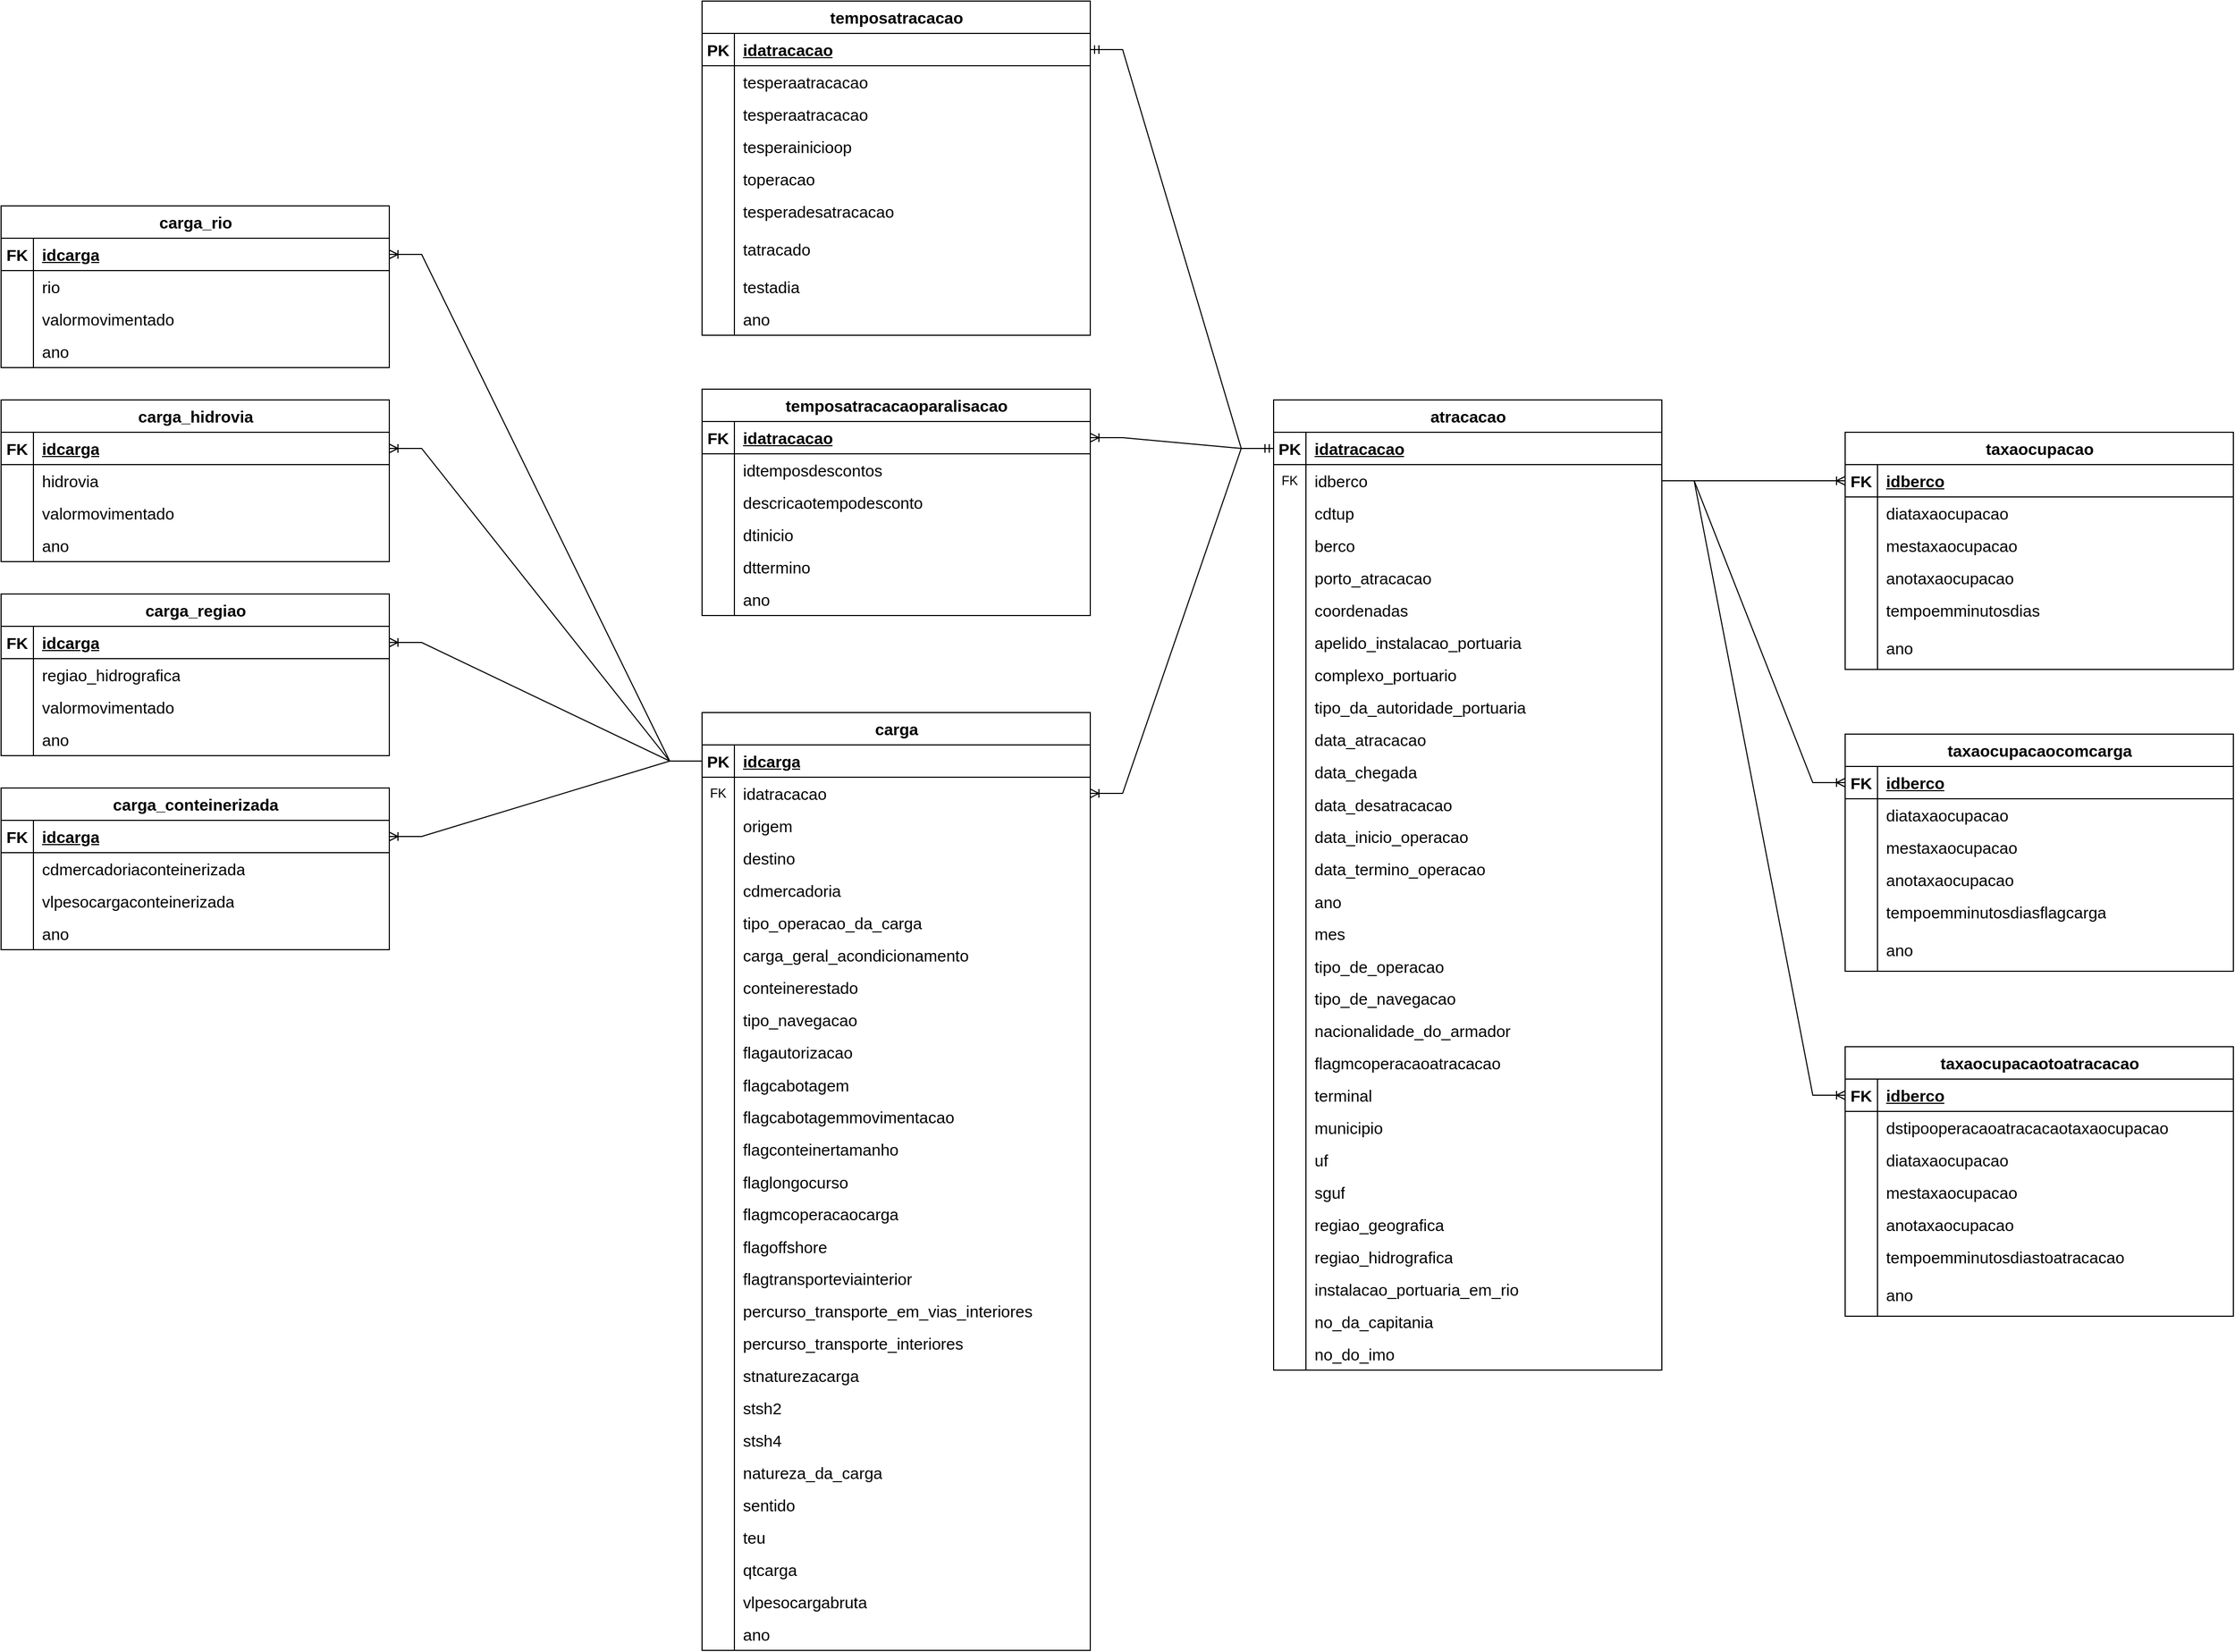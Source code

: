 <mxfile version="26.2.9">
  <diagram id="R2lEEEUBdFMjLlhIrx00" name="Page-1">
    <mxGraphModel grid="0" page="1" gridSize="10" guides="1" tooltips="1" connect="1" arrows="1" fold="1" pageScale="1" pageWidth="850" pageHeight="1100" background="#FFFFFF" math="0" shadow="0" extFonts="Permanent Marker^https://fonts.googleapis.com/css?family=Permanent+Marker">
      <root>
        <mxCell id="0" />
        <mxCell id="1" parent="0" />
        <mxCell id="PUj9vXS6NADG1IumT_os-1663" value="&lt;span style=&quot;font-size: 15px;&quot;&gt;carga_conteinerizada&lt;/span&gt;" style="shape=table;startSize=30;container=1;collapsible=1;childLayout=tableLayout;fixedRows=1;rowLines=0;fontStyle=1;align=center;resizeLast=1;html=1;" vertex="1" parent="1">
          <mxGeometry x="1080" y="-210" width="360" height="150" as="geometry" />
        </mxCell>
        <mxCell id="PUj9vXS6NADG1IumT_os-1664" value="" style="shape=tableRow;horizontal=0;startSize=0;swimlaneHead=0;swimlaneBody=0;fillColor=none;collapsible=0;dropTarget=0;points=[[0,0.5],[1,0.5]];portConstraint=eastwest;top=0;left=0;right=0;bottom=1;" vertex="1" parent="PUj9vXS6NADG1IumT_os-1663">
          <mxGeometry y="30" width="360" height="30" as="geometry" />
        </mxCell>
        <mxCell id="PUj9vXS6NADG1IumT_os-1665" value="FK" style="shape=partialRectangle;connectable=0;fillColor=none;top=0;left=0;bottom=0;right=0;fontStyle=1;overflow=hidden;whiteSpace=wrap;html=1;fontSize=15;" vertex="1" parent="PUj9vXS6NADG1IumT_os-1664">
          <mxGeometry width="30" height="30" as="geometry">
            <mxRectangle width="30" height="30" as="alternateBounds" />
          </mxGeometry>
        </mxCell>
        <mxCell id="PUj9vXS6NADG1IumT_os-1666" value="idcarga" style="shape=partialRectangle;connectable=0;fillColor=none;top=0;left=0;bottom=0;right=0;align=left;spacingLeft=6;fontStyle=5;overflow=hidden;whiteSpace=wrap;html=1;fontSize=15;" vertex="1" parent="PUj9vXS6NADG1IumT_os-1664">
          <mxGeometry x="30" width="330" height="30" as="geometry">
            <mxRectangle width="330" height="30" as="alternateBounds" />
          </mxGeometry>
        </mxCell>
        <mxCell id="PUj9vXS6NADG1IumT_os-1667" value="" style="shape=tableRow;horizontal=0;startSize=0;swimlaneHead=0;swimlaneBody=0;fillColor=none;collapsible=0;dropTarget=0;points=[[0,0.5],[1,0.5]];portConstraint=eastwest;top=0;left=0;right=0;bottom=0;" vertex="1" parent="PUj9vXS6NADG1IumT_os-1663">
          <mxGeometry y="60" width="360" height="30" as="geometry" />
        </mxCell>
        <mxCell id="PUj9vXS6NADG1IumT_os-1668" value="" style="shape=partialRectangle;connectable=0;fillColor=none;top=0;left=0;bottom=0;right=0;editable=1;overflow=hidden;whiteSpace=wrap;html=1;" vertex="1" parent="PUj9vXS6NADG1IumT_os-1667">
          <mxGeometry width="30" height="30" as="geometry">
            <mxRectangle width="30" height="30" as="alternateBounds" />
          </mxGeometry>
        </mxCell>
        <mxCell id="PUj9vXS6NADG1IumT_os-1669" value="&lt;span style=&quot;font-size: 15px; text-wrap: nowrap;&quot;&gt;cdmercadoriaconteinerizada&lt;/span&gt;" style="shape=partialRectangle;connectable=0;fillColor=none;top=0;left=0;bottom=0;right=0;align=left;spacingLeft=6;overflow=hidden;whiteSpace=wrap;html=1;" vertex="1" parent="PUj9vXS6NADG1IumT_os-1667">
          <mxGeometry x="30" width="330" height="30" as="geometry">
            <mxRectangle width="330" height="30" as="alternateBounds" />
          </mxGeometry>
        </mxCell>
        <mxCell id="PUj9vXS6NADG1IumT_os-1670" value="" style="shape=tableRow;horizontal=0;startSize=0;swimlaneHead=0;swimlaneBody=0;fillColor=none;collapsible=0;dropTarget=0;points=[[0,0.5],[1,0.5]];portConstraint=eastwest;top=0;left=0;right=0;bottom=0;" vertex="1" parent="PUj9vXS6NADG1IumT_os-1663">
          <mxGeometry y="90" width="360" height="30" as="geometry" />
        </mxCell>
        <mxCell id="PUj9vXS6NADG1IumT_os-1671" value="" style="shape=partialRectangle;connectable=0;fillColor=none;top=0;left=0;bottom=0;right=0;editable=1;overflow=hidden;whiteSpace=wrap;html=1;" vertex="1" parent="PUj9vXS6NADG1IumT_os-1670">
          <mxGeometry width="30" height="30" as="geometry">
            <mxRectangle width="30" height="30" as="alternateBounds" />
          </mxGeometry>
        </mxCell>
        <mxCell id="PUj9vXS6NADG1IumT_os-1672" value="&lt;span style=&quot;text-wrap: nowrap;&quot;&gt;vlpesocargaconteinerizada&lt;/span&gt;" style="shape=partialRectangle;connectable=0;fillColor=none;top=0;left=0;bottom=0;right=0;align=left;spacingLeft=6;overflow=hidden;whiteSpace=wrap;html=1;fontSize=15;" vertex="1" parent="PUj9vXS6NADG1IumT_os-1670">
          <mxGeometry x="30" width="330" height="30" as="geometry">
            <mxRectangle width="330" height="30" as="alternateBounds" />
          </mxGeometry>
        </mxCell>
        <mxCell id="PUj9vXS6NADG1IumT_os-1550" value="" style="shape=tableRow;horizontal=0;startSize=0;swimlaneHead=0;swimlaneBody=0;fillColor=none;collapsible=0;dropTarget=0;points=[[0,0.5],[1,0.5]];portConstraint=eastwest;top=0;left=0;right=0;bottom=0;" vertex="1" parent="PUj9vXS6NADG1IumT_os-1663">
          <mxGeometry y="120" width="360" height="30" as="geometry" />
        </mxCell>
        <mxCell id="PUj9vXS6NADG1IumT_os-1551" value="" style="shape=partialRectangle;connectable=0;fillColor=none;top=0;left=0;bottom=0;right=0;editable=1;overflow=hidden;whiteSpace=wrap;html=1;" vertex="1" parent="PUj9vXS6NADG1IumT_os-1550">
          <mxGeometry width="30" height="30" as="geometry">
            <mxRectangle width="30" height="30" as="alternateBounds" />
          </mxGeometry>
        </mxCell>
        <mxCell id="PUj9vXS6NADG1IumT_os-1552" value="ano" style="shape=partialRectangle;connectable=0;fillColor=none;top=0;left=0;bottom=0;right=0;align=left;spacingLeft=6;overflow=hidden;whiteSpace=wrap;html=1;fontSize=15;" vertex="1" parent="PUj9vXS6NADG1IumT_os-1550">
          <mxGeometry x="30" width="330" height="30" as="geometry">
            <mxRectangle width="330" height="30" as="alternateBounds" />
          </mxGeometry>
        </mxCell>
        <mxCell id="PUj9vXS6NADG1IumT_os-1709" value="&lt;font style=&quot;font-size: 15px;&quot;&gt;atracacao&lt;/font&gt;" style="shape=table;startSize=30;container=1;collapsible=1;childLayout=tableLayout;fixedRows=1;rowLines=0;fontStyle=1;align=center;resizeLast=1;html=1;" vertex="1" parent="1">
          <mxGeometry x="2260" y="-570" width="360" height="900" as="geometry">
            <mxRectangle x="1080" y="-640" width="110" height="30" as="alternateBounds" />
          </mxGeometry>
        </mxCell>
        <mxCell id="PUj9vXS6NADG1IumT_os-1710" value="" style="shape=tableRow;horizontal=0;startSize=0;swimlaneHead=0;swimlaneBody=0;fillColor=none;collapsible=0;dropTarget=0;points=[[0,0.5],[1,0.5]];portConstraint=eastwest;top=0;left=0;right=0;bottom=1;" vertex="1" parent="PUj9vXS6NADG1IumT_os-1709">
          <mxGeometry y="30" width="360" height="30" as="geometry" />
        </mxCell>
        <mxCell id="PUj9vXS6NADG1IumT_os-1711" value="PK" style="shape=partialRectangle;connectable=0;fillColor=none;top=0;left=0;bottom=0;right=0;fontStyle=1;overflow=hidden;whiteSpace=wrap;html=1;fontSize=15;" vertex="1" parent="PUj9vXS6NADG1IumT_os-1710">
          <mxGeometry width="30" height="30" as="geometry">
            <mxRectangle width="30" height="30" as="alternateBounds" />
          </mxGeometry>
        </mxCell>
        <mxCell id="PUj9vXS6NADG1IumT_os-1712" value="idatracacao" style="shape=partialRectangle;connectable=0;fillColor=none;top=0;left=0;bottom=0;right=0;align=left;spacingLeft=6;fontStyle=5;overflow=hidden;whiteSpace=wrap;html=1;fontSize=15;" vertex="1" parent="PUj9vXS6NADG1IumT_os-1710">
          <mxGeometry x="30" width="330" height="30" as="geometry">
            <mxRectangle width="330" height="30" as="alternateBounds" />
          </mxGeometry>
        </mxCell>
        <mxCell id="PUj9vXS6NADG1IumT_os-1713" value="" style="shape=tableRow;horizontal=0;startSize=0;swimlaneHead=0;swimlaneBody=0;fillColor=none;collapsible=0;dropTarget=0;points=[[0,0.5],[1,0.5]];portConstraint=eastwest;top=0;left=0;right=0;bottom=0;" vertex="1" parent="PUj9vXS6NADG1IumT_os-1709">
          <mxGeometry y="60" width="360" height="30" as="geometry" />
        </mxCell>
        <mxCell id="PUj9vXS6NADG1IumT_os-1714" value="FK" style="shape=partialRectangle;connectable=0;fillColor=none;top=0;left=0;bottom=0;right=0;editable=1;overflow=hidden;whiteSpace=wrap;html=1;" vertex="1" parent="PUj9vXS6NADG1IumT_os-1713">
          <mxGeometry width="30" height="30" as="geometry">
            <mxRectangle width="30" height="30" as="alternateBounds" />
          </mxGeometry>
        </mxCell>
        <mxCell id="PUj9vXS6NADG1IumT_os-1715" value="&lt;span style=&quot;font-size: 15px; text-wrap-mode: nowrap;&quot;&gt;idberco&amp;nbsp;&lt;/span&gt;" style="shape=partialRectangle;connectable=0;fillColor=none;top=0;left=0;bottom=0;right=0;align=left;spacingLeft=6;overflow=hidden;whiteSpace=wrap;html=1;" vertex="1" parent="PUj9vXS6NADG1IumT_os-1713">
          <mxGeometry x="30" width="330" height="30" as="geometry">
            <mxRectangle width="330" height="30" as="alternateBounds" />
          </mxGeometry>
        </mxCell>
        <mxCell id="PUj9vXS6NADG1IumT_os-1716" value="" style="shape=tableRow;horizontal=0;startSize=0;swimlaneHead=0;swimlaneBody=0;fillColor=none;collapsible=0;dropTarget=0;points=[[0,0.5],[1,0.5]];portConstraint=eastwest;top=0;left=0;right=0;bottom=0;" vertex="1" parent="PUj9vXS6NADG1IumT_os-1709">
          <mxGeometry y="90" width="360" height="30" as="geometry" />
        </mxCell>
        <mxCell id="PUj9vXS6NADG1IumT_os-1717" value="" style="shape=partialRectangle;connectable=0;fillColor=none;top=0;left=0;bottom=0;right=0;editable=1;overflow=hidden;whiteSpace=wrap;html=1;" vertex="1" parent="PUj9vXS6NADG1IumT_os-1716">
          <mxGeometry width="30" height="30" as="geometry">
            <mxRectangle width="30" height="30" as="alternateBounds" />
          </mxGeometry>
        </mxCell>
        <mxCell id="PUj9vXS6NADG1IumT_os-1718" value="&lt;span style=&quot;font-size: 15px; text-wrap-mode: nowrap;&quot;&gt;cdtup&amp;nbsp;&lt;/span&gt;" style="shape=partialRectangle;connectable=0;fillColor=none;top=0;left=0;bottom=0;right=0;align=left;spacingLeft=6;overflow=hidden;whiteSpace=wrap;html=1;" vertex="1" parent="PUj9vXS6NADG1IumT_os-1716">
          <mxGeometry x="30" width="330" height="30" as="geometry">
            <mxRectangle width="330" height="30" as="alternateBounds" />
          </mxGeometry>
        </mxCell>
        <mxCell id="PUj9vXS6NADG1IumT_os-1719" value="" style="shape=tableRow;horizontal=0;startSize=0;swimlaneHead=0;swimlaneBody=0;fillColor=none;collapsible=0;dropTarget=0;points=[[0,0.5],[1,0.5]];portConstraint=eastwest;top=0;left=0;right=0;bottom=0;" vertex="1" parent="PUj9vXS6NADG1IumT_os-1709">
          <mxGeometry y="120" width="360" height="30" as="geometry" />
        </mxCell>
        <mxCell id="PUj9vXS6NADG1IumT_os-1720" value="" style="shape=partialRectangle;connectable=0;fillColor=none;top=0;left=0;bottom=0;right=0;editable=1;overflow=hidden;whiteSpace=wrap;html=1;" vertex="1" parent="PUj9vXS6NADG1IumT_os-1719">
          <mxGeometry width="30" height="30" as="geometry">
            <mxRectangle width="30" height="30" as="alternateBounds" />
          </mxGeometry>
        </mxCell>
        <mxCell id="PUj9vXS6NADG1IumT_os-1721" value="&lt;span style=&quot;font-size: 15px; text-wrap: nowrap;&quot;&gt;berco&amp;nbsp;&lt;/span&gt;" style="shape=partialRectangle;connectable=0;fillColor=none;top=0;left=0;bottom=0;right=0;align=left;spacingLeft=6;overflow=hidden;whiteSpace=wrap;html=1;" vertex="1" parent="PUj9vXS6NADG1IumT_os-1719">
          <mxGeometry x="30" width="330" height="30" as="geometry">
            <mxRectangle width="330" height="30" as="alternateBounds" />
          </mxGeometry>
        </mxCell>
        <mxCell id="PUj9vXS6NADG1IumT_os-1722" value="" style="shape=tableRow;horizontal=0;startSize=0;swimlaneHead=0;swimlaneBody=0;fillColor=none;collapsible=0;dropTarget=0;points=[[0,0.5],[1,0.5]];portConstraint=eastwest;top=0;left=0;right=0;bottom=0;" vertex="1" parent="PUj9vXS6NADG1IumT_os-1709">
          <mxGeometry y="150" width="360" height="30" as="geometry" />
        </mxCell>
        <mxCell id="PUj9vXS6NADG1IumT_os-1723" value="" style="shape=partialRectangle;connectable=0;fillColor=none;top=0;left=0;bottom=0;right=0;editable=1;overflow=hidden;whiteSpace=wrap;html=1;" vertex="1" parent="PUj9vXS6NADG1IumT_os-1722">
          <mxGeometry width="30" height="30" as="geometry">
            <mxRectangle width="30" height="30" as="alternateBounds" />
          </mxGeometry>
        </mxCell>
        <mxCell id="PUj9vXS6NADG1IumT_os-1724" value="&lt;span style=&quot;font-size: 15px; text-wrap: nowrap;&quot;&gt;porto_atracacao&amp;nbsp;&lt;/span&gt;" style="shape=partialRectangle;connectable=0;fillColor=none;top=0;left=0;bottom=0;right=0;align=left;spacingLeft=6;overflow=hidden;whiteSpace=wrap;html=1;" vertex="1" parent="PUj9vXS6NADG1IumT_os-1722">
          <mxGeometry x="30" width="330" height="30" as="geometry">
            <mxRectangle width="330" height="30" as="alternateBounds" />
          </mxGeometry>
        </mxCell>
        <mxCell id="PUj9vXS6NADG1IumT_os-1725" value="" style="shape=tableRow;horizontal=0;startSize=0;swimlaneHead=0;swimlaneBody=0;fillColor=none;collapsible=0;dropTarget=0;points=[[0,0.5],[1,0.5]];portConstraint=eastwest;top=0;left=0;right=0;bottom=0;" vertex="1" parent="PUj9vXS6NADG1IumT_os-1709">
          <mxGeometry y="180" width="360" height="30" as="geometry" />
        </mxCell>
        <mxCell id="PUj9vXS6NADG1IumT_os-1726" value="" style="shape=partialRectangle;connectable=0;fillColor=none;top=0;left=0;bottom=0;right=0;editable=1;overflow=hidden;whiteSpace=wrap;html=1;" vertex="1" parent="PUj9vXS6NADG1IumT_os-1725">
          <mxGeometry width="30" height="30" as="geometry">
            <mxRectangle width="30" height="30" as="alternateBounds" />
          </mxGeometry>
        </mxCell>
        <mxCell id="PUj9vXS6NADG1IumT_os-1727" value="&lt;span style=&quot;font-size: 15px; text-wrap: nowrap;&quot;&gt;coordenadas&lt;/span&gt;" style="shape=partialRectangle;connectable=0;fillColor=none;top=0;left=0;bottom=0;right=0;align=left;spacingLeft=6;overflow=hidden;whiteSpace=wrap;html=1;" vertex="1" parent="PUj9vXS6NADG1IumT_os-1725">
          <mxGeometry x="30" width="330" height="30" as="geometry">
            <mxRectangle width="330" height="30" as="alternateBounds" />
          </mxGeometry>
        </mxCell>
        <mxCell id="PUj9vXS6NADG1IumT_os-1728" value="" style="shape=tableRow;horizontal=0;startSize=0;swimlaneHead=0;swimlaneBody=0;fillColor=none;collapsible=0;dropTarget=0;points=[[0,0.5],[1,0.5]];portConstraint=eastwest;top=0;left=0;right=0;bottom=0;" vertex="1" parent="PUj9vXS6NADG1IumT_os-1709">
          <mxGeometry y="210" width="360" height="30" as="geometry" />
        </mxCell>
        <mxCell id="PUj9vXS6NADG1IumT_os-1729" value="" style="shape=partialRectangle;connectable=0;fillColor=none;top=0;left=0;bottom=0;right=0;editable=1;overflow=hidden;whiteSpace=wrap;html=1;" vertex="1" parent="PUj9vXS6NADG1IumT_os-1728">
          <mxGeometry width="30" height="30" as="geometry">
            <mxRectangle width="30" height="30" as="alternateBounds" />
          </mxGeometry>
        </mxCell>
        <mxCell id="PUj9vXS6NADG1IumT_os-1730" value="&lt;span style=&quot;font-size: 15px; text-wrap: nowrap;&quot;&gt;apelido_instalacao_portuaria&lt;/span&gt;" style="shape=partialRectangle;connectable=0;fillColor=none;top=0;left=0;bottom=0;right=0;align=left;spacingLeft=6;overflow=hidden;whiteSpace=wrap;html=1;" vertex="1" parent="PUj9vXS6NADG1IumT_os-1728">
          <mxGeometry x="30" width="330" height="30" as="geometry">
            <mxRectangle width="330" height="30" as="alternateBounds" />
          </mxGeometry>
        </mxCell>
        <mxCell id="PUj9vXS6NADG1IumT_os-1731" value="" style="shape=tableRow;horizontal=0;startSize=0;swimlaneHead=0;swimlaneBody=0;fillColor=none;collapsible=0;dropTarget=0;points=[[0,0.5],[1,0.5]];portConstraint=eastwest;top=0;left=0;right=0;bottom=0;" vertex="1" parent="PUj9vXS6NADG1IumT_os-1709">
          <mxGeometry y="240" width="360" height="30" as="geometry" />
        </mxCell>
        <mxCell id="PUj9vXS6NADG1IumT_os-1732" value="" style="shape=partialRectangle;connectable=0;fillColor=none;top=0;left=0;bottom=0;right=0;editable=1;overflow=hidden;whiteSpace=wrap;html=1;" vertex="1" parent="PUj9vXS6NADG1IumT_os-1731">
          <mxGeometry width="30" height="30" as="geometry">
            <mxRectangle width="30" height="30" as="alternateBounds" />
          </mxGeometry>
        </mxCell>
        <mxCell id="PUj9vXS6NADG1IumT_os-1733" value="&lt;span style=&quot;font-size: 15px; text-wrap: nowrap; background-color: initial;&quot;&gt;complexo_portuario&lt;/span&gt;" style="shape=partialRectangle;connectable=0;fillColor=none;top=0;left=0;bottom=0;right=0;align=left;spacingLeft=6;overflow=hidden;whiteSpace=wrap;html=1;" vertex="1" parent="PUj9vXS6NADG1IumT_os-1731">
          <mxGeometry x="30" width="330" height="30" as="geometry">
            <mxRectangle width="330" height="30" as="alternateBounds" />
          </mxGeometry>
        </mxCell>
        <mxCell id="PUj9vXS6NADG1IumT_os-1734" value="" style="shape=tableRow;horizontal=0;startSize=0;swimlaneHead=0;swimlaneBody=0;fillColor=none;collapsible=0;dropTarget=0;points=[[0,0.5],[1,0.5]];portConstraint=eastwest;top=0;left=0;right=0;bottom=0;" vertex="1" parent="PUj9vXS6NADG1IumT_os-1709">
          <mxGeometry y="270" width="360" height="30" as="geometry" />
        </mxCell>
        <mxCell id="PUj9vXS6NADG1IumT_os-1735" value="" style="shape=partialRectangle;connectable=0;fillColor=none;top=0;left=0;bottom=0;right=0;editable=1;overflow=hidden;whiteSpace=wrap;html=1;" vertex="1" parent="PUj9vXS6NADG1IumT_os-1734">
          <mxGeometry width="30" height="30" as="geometry">
            <mxRectangle width="30" height="30" as="alternateBounds" />
          </mxGeometry>
        </mxCell>
        <mxCell id="PUj9vXS6NADG1IumT_os-1736" value="&lt;span style=&quot;font-size: 15px; text-wrap: nowrap;&quot;&gt;tipo_da_autoridade_portuaria&lt;/span&gt;" style="shape=partialRectangle;connectable=0;fillColor=none;top=0;left=0;bottom=0;right=0;align=left;spacingLeft=6;overflow=hidden;whiteSpace=wrap;html=1;" vertex="1" parent="PUj9vXS6NADG1IumT_os-1734">
          <mxGeometry x="30" width="330" height="30" as="geometry">
            <mxRectangle width="330" height="30" as="alternateBounds" />
          </mxGeometry>
        </mxCell>
        <mxCell id="PUj9vXS6NADG1IumT_os-1737" value="" style="shape=tableRow;horizontal=0;startSize=0;swimlaneHead=0;swimlaneBody=0;fillColor=none;collapsible=0;dropTarget=0;points=[[0,0.5],[1,0.5]];portConstraint=eastwest;top=0;left=0;right=0;bottom=0;" vertex="1" parent="PUj9vXS6NADG1IumT_os-1709">
          <mxGeometry y="300" width="360" height="30" as="geometry" />
        </mxCell>
        <mxCell id="PUj9vXS6NADG1IumT_os-1738" value="" style="shape=partialRectangle;connectable=0;fillColor=none;top=0;left=0;bottom=0;right=0;editable=1;overflow=hidden;whiteSpace=wrap;html=1;" vertex="1" parent="PUj9vXS6NADG1IumT_os-1737">
          <mxGeometry width="30" height="30" as="geometry">
            <mxRectangle width="30" height="30" as="alternateBounds" />
          </mxGeometry>
        </mxCell>
        <mxCell id="PUj9vXS6NADG1IumT_os-1739" value="&lt;span style=&quot;font-size: 15px; text-wrap: nowrap;&quot;&gt;data_atracacao&lt;/span&gt;" style="shape=partialRectangle;connectable=0;fillColor=none;top=0;left=0;bottom=0;right=0;align=left;spacingLeft=6;overflow=hidden;whiteSpace=wrap;html=1;" vertex="1" parent="PUj9vXS6NADG1IumT_os-1737">
          <mxGeometry x="30" width="330" height="30" as="geometry">
            <mxRectangle width="330" height="30" as="alternateBounds" />
          </mxGeometry>
        </mxCell>
        <mxCell id="PUj9vXS6NADG1IumT_os-1740" value="" style="shape=tableRow;horizontal=0;startSize=0;swimlaneHead=0;swimlaneBody=0;fillColor=none;collapsible=0;dropTarget=0;points=[[0,0.5],[1,0.5]];portConstraint=eastwest;top=0;left=0;right=0;bottom=0;" vertex="1" parent="PUj9vXS6NADG1IumT_os-1709">
          <mxGeometry y="330" width="360" height="30" as="geometry" />
        </mxCell>
        <mxCell id="PUj9vXS6NADG1IumT_os-1741" value="" style="shape=partialRectangle;connectable=0;fillColor=none;top=0;left=0;bottom=0;right=0;editable=1;overflow=hidden;whiteSpace=wrap;html=1;" vertex="1" parent="PUj9vXS6NADG1IumT_os-1740">
          <mxGeometry width="30" height="30" as="geometry">
            <mxRectangle width="30" height="30" as="alternateBounds" />
          </mxGeometry>
        </mxCell>
        <mxCell id="PUj9vXS6NADG1IumT_os-1742" value="&lt;span style=&quot;font-size: 15px; text-wrap: nowrap;&quot;&gt;data_chegada&lt;/span&gt;" style="shape=partialRectangle;connectable=0;fillColor=none;top=0;left=0;bottom=0;right=0;align=left;spacingLeft=6;overflow=hidden;whiteSpace=wrap;html=1;" vertex="1" parent="PUj9vXS6NADG1IumT_os-1740">
          <mxGeometry x="30" width="330" height="30" as="geometry">
            <mxRectangle width="330" height="30" as="alternateBounds" />
          </mxGeometry>
        </mxCell>
        <mxCell id="PUj9vXS6NADG1IumT_os-1743" value="" style="shape=partialRectangle;collapsible=0;dropTarget=0;pointerEvents=0;fillColor=none;points=[[0,0.5],[1,0.5]];portConstraint=eastwest;top=0;left=0;right=0;bottom=0;" vertex="1" parent="PUj9vXS6NADG1IumT_os-1709">
          <mxGeometry y="360" width="360" height="30" as="geometry" />
        </mxCell>
        <mxCell id="PUj9vXS6NADG1IumT_os-1744" value="" style="shape=partialRectangle;overflow=hidden;connectable=0;fillColor=none;top=0;left=0;bottom=0;right=0;" vertex="1" parent="PUj9vXS6NADG1IumT_os-1743">
          <mxGeometry width="30" height="30" as="geometry">
            <mxRectangle width="30" height="30" as="alternateBounds" />
          </mxGeometry>
        </mxCell>
        <mxCell id="PUj9vXS6NADG1IumT_os-1745" value="data_desatracacao" style="shape=partialRectangle;overflow=hidden;connectable=0;fillColor=none;top=0;left=0;bottom=0;right=0;align=left;spacingLeft=6;fontSize=15;" vertex="1" parent="PUj9vXS6NADG1IumT_os-1743">
          <mxGeometry x="30" width="330" height="30" as="geometry">
            <mxRectangle width="330" height="30" as="alternateBounds" />
          </mxGeometry>
        </mxCell>
        <mxCell id="PUj9vXS6NADG1IumT_os-1421" value="" style="shape=tableRow;horizontal=0;startSize=0;swimlaneHead=0;swimlaneBody=0;fillColor=none;collapsible=0;dropTarget=0;points=[[0,0.5],[1,0.5]];portConstraint=eastwest;top=0;left=0;right=0;bottom=0;" vertex="1" parent="PUj9vXS6NADG1IumT_os-1709">
          <mxGeometry y="390" width="360" height="30" as="geometry" />
        </mxCell>
        <mxCell id="PUj9vXS6NADG1IumT_os-1422" value="" style="shape=partialRectangle;connectable=0;fillColor=none;top=0;left=0;bottom=0;right=0;editable=1;overflow=hidden;whiteSpace=wrap;html=1;" vertex="1" parent="PUj9vXS6NADG1IumT_os-1421">
          <mxGeometry width="30" height="30" as="geometry">
            <mxRectangle width="30" height="30" as="alternateBounds" />
          </mxGeometry>
        </mxCell>
        <mxCell id="PUj9vXS6NADG1IumT_os-1423" value="&lt;span style=&quot;font-size: 15px; text-wrap: nowrap;&quot;&gt;data_inicio_operacao&lt;/span&gt;" style="shape=partialRectangle;connectable=0;fillColor=none;top=0;left=0;bottom=0;right=0;align=left;spacingLeft=6;overflow=hidden;whiteSpace=wrap;html=1;" vertex="1" parent="PUj9vXS6NADG1IumT_os-1421">
          <mxGeometry x="30" width="330" height="30" as="geometry">
            <mxRectangle width="330" height="30" as="alternateBounds" />
          </mxGeometry>
        </mxCell>
        <mxCell id="PUj9vXS6NADG1IumT_os-1412" value="" style="shape=tableRow;horizontal=0;startSize=0;swimlaneHead=0;swimlaneBody=0;fillColor=none;collapsible=0;dropTarget=0;points=[[0,0.5],[1,0.5]];portConstraint=eastwest;top=0;left=0;right=0;bottom=0;" vertex="1" parent="PUj9vXS6NADG1IumT_os-1709">
          <mxGeometry y="420" width="360" height="30" as="geometry" />
        </mxCell>
        <mxCell id="PUj9vXS6NADG1IumT_os-1413" value="" style="shape=partialRectangle;connectable=0;fillColor=none;top=0;left=0;bottom=0;right=0;editable=1;overflow=hidden;whiteSpace=wrap;html=1;" vertex="1" parent="PUj9vXS6NADG1IumT_os-1412">
          <mxGeometry width="30" height="30" as="geometry">
            <mxRectangle width="30" height="30" as="alternateBounds" />
          </mxGeometry>
        </mxCell>
        <mxCell id="PUj9vXS6NADG1IumT_os-1414" value="&lt;span style=&quot;font-size: 15px; text-wrap: nowrap;&quot;&gt;data_termino_operacao&lt;/span&gt;" style="shape=partialRectangle;connectable=0;fillColor=none;top=0;left=0;bottom=0;right=0;align=left;spacingLeft=6;overflow=hidden;whiteSpace=wrap;html=1;" vertex="1" parent="PUj9vXS6NADG1IumT_os-1412">
          <mxGeometry x="30" width="330" height="30" as="geometry">
            <mxRectangle width="330" height="30" as="alternateBounds" />
          </mxGeometry>
        </mxCell>
        <mxCell id="PUj9vXS6NADG1IumT_os-1409" value="" style="shape=partialRectangle;collapsible=0;dropTarget=0;pointerEvents=0;fillColor=none;points=[[0,0.5],[1,0.5]];portConstraint=eastwest;top=0;left=0;right=0;bottom=0;" vertex="1" parent="PUj9vXS6NADG1IumT_os-1709">
          <mxGeometry y="450" width="360" height="30" as="geometry" />
        </mxCell>
        <mxCell id="PUj9vXS6NADG1IumT_os-1410" value="" style="shape=partialRectangle;overflow=hidden;connectable=0;fillColor=none;top=0;left=0;bottom=0;right=0;" vertex="1" parent="PUj9vXS6NADG1IumT_os-1409">
          <mxGeometry width="30" height="30" as="geometry">
            <mxRectangle width="30" height="30" as="alternateBounds" />
          </mxGeometry>
        </mxCell>
        <mxCell id="PUj9vXS6NADG1IumT_os-1411" value="ano" style="shape=partialRectangle;overflow=hidden;connectable=0;fillColor=none;top=0;left=0;bottom=0;right=0;align=left;spacingLeft=6;fontSize=15;" vertex="1" parent="PUj9vXS6NADG1IumT_os-1409">
          <mxGeometry x="30" width="330" height="30" as="geometry">
            <mxRectangle width="330" height="30" as="alternateBounds" />
          </mxGeometry>
        </mxCell>
        <mxCell id="PUj9vXS6NADG1IumT_os-1403" value="" style="shape=tableRow;horizontal=0;startSize=0;swimlaneHead=0;swimlaneBody=0;fillColor=none;collapsible=0;dropTarget=0;points=[[0,0.5],[1,0.5]];portConstraint=eastwest;top=0;left=0;right=0;bottom=0;" vertex="1" parent="PUj9vXS6NADG1IumT_os-1709">
          <mxGeometry y="480" width="360" height="30" as="geometry" />
        </mxCell>
        <mxCell id="PUj9vXS6NADG1IumT_os-1404" value="" style="shape=partialRectangle;connectable=0;fillColor=none;top=0;left=0;bottom=0;right=0;editable=1;overflow=hidden;whiteSpace=wrap;html=1;" vertex="1" parent="PUj9vXS6NADG1IumT_os-1403">
          <mxGeometry width="30" height="30" as="geometry">
            <mxRectangle width="30" height="30" as="alternateBounds" />
          </mxGeometry>
        </mxCell>
        <mxCell id="PUj9vXS6NADG1IumT_os-1405" value="&lt;span style=&quot;font-size: 15px; text-wrap: nowrap;&quot;&gt;mes&lt;/span&gt;" style="shape=partialRectangle;connectable=0;fillColor=none;top=0;left=0;bottom=0;right=0;align=left;spacingLeft=6;overflow=hidden;whiteSpace=wrap;html=1;" vertex="1" parent="PUj9vXS6NADG1IumT_os-1403">
          <mxGeometry x="30" width="330" height="30" as="geometry">
            <mxRectangle width="330" height="30" as="alternateBounds" />
          </mxGeometry>
        </mxCell>
        <mxCell id="PUj9vXS6NADG1IumT_os-1406" value="" style="shape=partialRectangle;collapsible=0;dropTarget=0;pointerEvents=0;fillColor=none;points=[[0,0.5],[1,0.5]];portConstraint=eastwest;top=0;left=0;right=0;bottom=0;" vertex="1" parent="PUj9vXS6NADG1IumT_os-1709">
          <mxGeometry y="510" width="360" height="30" as="geometry" />
        </mxCell>
        <mxCell id="PUj9vXS6NADG1IumT_os-1407" value="&#xa;" style="shape=partialRectangle;overflow=hidden;connectable=0;fillColor=none;top=0;left=0;bottom=0;right=0;" vertex="1" parent="PUj9vXS6NADG1IumT_os-1406">
          <mxGeometry width="30" height="30" as="geometry">
            <mxRectangle width="30" height="30" as="alternateBounds" />
          </mxGeometry>
        </mxCell>
        <mxCell id="PUj9vXS6NADG1IumT_os-1408" value="tipo_de_operacao" style="shape=partialRectangle;overflow=hidden;connectable=0;fillColor=none;top=0;left=0;bottom=0;right=0;align=left;spacingLeft=6;fontSize=15;" vertex="1" parent="PUj9vXS6NADG1IumT_os-1406">
          <mxGeometry x="30" width="330" height="30" as="geometry">
            <mxRectangle width="330" height="30" as="alternateBounds" />
          </mxGeometry>
        </mxCell>
        <mxCell id="PUj9vXS6NADG1IumT_os-1397" value="" style="shape=tableRow;horizontal=0;startSize=0;swimlaneHead=0;swimlaneBody=0;fillColor=none;collapsible=0;dropTarget=0;points=[[0,0.5],[1,0.5]];portConstraint=eastwest;top=0;left=0;right=0;bottom=0;" vertex="1" parent="PUj9vXS6NADG1IumT_os-1709">
          <mxGeometry y="540" width="360" height="30" as="geometry" />
        </mxCell>
        <mxCell id="PUj9vXS6NADG1IumT_os-1398" value="" style="shape=partialRectangle;connectable=0;fillColor=none;top=0;left=0;bottom=0;right=0;editable=1;overflow=hidden;whiteSpace=wrap;html=1;" vertex="1" parent="PUj9vXS6NADG1IumT_os-1397">
          <mxGeometry width="30" height="30" as="geometry">
            <mxRectangle width="30" height="30" as="alternateBounds" />
          </mxGeometry>
        </mxCell>
        <mxCell id="PUj9vXS6NADG1IumT_os-1399" value="&lt;span style=&quot;font-size: 15px; text-wrap: nowrap;&quot;&gt;tipo_de_navegacao&lt;/span&gt;" style="shape=partialRectangle;connectable=0;fillColor=none;top=0;left=0;bottom=0;right=0;align=left;spacingLeft=6;overflow=hidden;whiteSpace=wrap;html=1;" vertex="1" parent="PUj9vXS6NADG1IumT_os-1397">
          <mxGeometry x="30" width="330" height="30" as="geometry">
            <mxRectangle width="330" height="30" as="alternateBounds" />
          </mxGeometry>
        </mxCell>
        <mxCell id="PUj9vXS6NADG1IumT_os-1400" value="" style="shape=tableRow;horizontal=0;startSize=0;swimlaneHead=0;swimlaneBody=0;fillColor=none;collapsible=0;dropTarget=0;points=[[0,0.5],[1,0.5]];portConstraint=eastwest;top=0;left=0;right=0;bottom=0;" vertex="1" parent="PUj9vXS6NADG1IumT_os-1709">
          <mxGeometry y="570" width="360" height="30" as="geometry" />
        </mxCell>
        <mxCell id="PUj9vXS6NADG1IumT_os-1401" value="" style="shape=partialRectangle;connectable=0;fillColor=none;top=0;left=0;bottom=0;right=0;editable=1;overflow=hidden;whiteSpace=wrap;html=1;" vertex="1" parent="PUj9vXS6NADG1IumT_os-1400">
          <mxGeometry width="30" height="30" as="geometry">
            <mxRectangle width="30" height="30" as="alternateBounds" />
          </mxGeometry>
        </mxCell>
        <mxCell id="PUj9vXS6NADG1IumT_os-1402" value="&lt;span style=&quot;font-size: 15px; text-wrap: nowrap;&quot;&gt;nacionalidade_do_armador&lt;/span&gt;" style="shape=partialRectangle;connectable=0;fillColor=none;top=0;left=0;bottom=0;right=0;align=left;spacingLeft=6;overflow=hidden;whiteSpace=wrap;html=1;" vertex="1" parent="PUj9vXS6NADG1IumT_os-1400">
          <mxGeometry x="30" width="330" height="30" as="geometry">
            <mxRectangle width="330" height="30" as="alternateBounds" />
          </mxGeometry>
        </mxCell>
        <mxCell id="PUj9vXS6NADG1IumT_os-1415" value="" style="shape=tableRow;horizontal=0;startSize=0;swimlaneHead=0;swimlaneBody=0;fillColor=none;collapsible=0;dropTarget=0;points=[[0,0.5],[1,0.5]];portConstraint=eastwest;top=0;left=0;right=0;bottom=0;" vertex="1" parent="PUj9vXS6NADG1IumT_os-1709">
          <mxGeometry y="600" width="360" height="30" as="geometry" />
        </mxCell>
        <mxCell id="PUj9vXS6NADG1IumT_os-1416" value="" style="shape=partialRectangle;connectable=0;fillColor=none;top=0;left=0;bottom=0;right=0;editable=1;overflow=hidden;whiteSpace=wrap;html=1;" vertex="1" parent="PUj9vXS6NADG1IumT_os-1415">
          <mxGeometry width="30" height="30" as="geometry">
            <mxRectangle width="30" height="30" as="alternateBounds" />
          </mxGeometry>
        </mxCell>
        <mxCell id="PUj9vXS6NADG1IumT_os-1417" value="&lt;span style=&quot;font-size: 15px; text-wrap: nowrap;&quot;&gt;flagmcoperacaoatracacao&lt;/span&gt;" style="shape=partialRectangle;connectable=0;fillColor=none;top=0;left=0;bottom=0;right=0;align=left;spacingLeft=6;overflow=hidden;whiteSpace=wrap;html=1;" vertex="1" parent="PUj9vXS6NADG1IumT_os-1415">
          <mxGeometry x="30" width="330" height="30" as="geometry">
            <mxRectangle width="330" height="30" as="alternateBounds" />
          </mxGeometry>
        </mxCell>
        <mxCell id="PUj9vXS6NADG1IumT_os-1394" value="" style="shape=tableRow;horizontal=0;startSize=0;swimlaneHead=0;swimlaneBody=0;fillColor=none;collapsible=0;dropTarget=0;points=[[0,0.5],[1,0.5]];portConstraint=eastwest;top=0;left=0;right=0;bottom=0;" vertex="1" parent="PUj9vXS6NADG1IumT_os-1709">
          <mxGeometry y="630" width="360" height="30" as="geometry" />
        </mxCell>
        <mxCell id="PUj9vXS6NADG1IumT_os-1395" value="" style="shape=partialRectangle;connectable=0;fillColor=none;top=0;left=0;bottom=0;right=0;editable=1;overflow=hidden;whiteSpace=wrap;html=1;" vertex="1" parent="PUj9vXS6NADG1IumT_os-1394">
          <mxGeometry width="30" height="30" as="geometry">
            <mxRectangle width="30" height="30" as="alternateBounds" />
          </mxGeometry>
        </mxCell>
        <mxCell id="PUj9vXS6NADG1IumT_os-1396" value="&lt;span style=&quot;font-size: 15px; text-wrap: nowrap;&quot;&gt;terminal&lt;/span&gt;" style="shape=partialRectangle;connectable=0;fillColor=none;top=0;left=0;bottom=0;right=0;align=left;spacingLeft=6;overflow=hidden;whiteSpace=wrap;html=1;" vertex="1" parent="PUj9vXS6NADG1IumT_os-1394">
          <mxGeometry x="30" width="330" height="30" as="geometry">
            <mxRectangle width="330" height="30" as="alternateBounds" />
          </mxGeometry>
        </mxCell>
        <mxCell id="PUj9vXS6NADG1IumT_os-1418" value="" style="shape=tableRow;horizontal=0;startSize=0;swimlaneHead=0;swimlaneBody=0;fillColor=none;collapsible=0;dropTarget=0;points=[[0,0.5],[1,0.5]];portConstraint=eastwest;top=0;left=0;right=0;bottom=0;" vertex="1" parent="PUj9vXS6NADG1IumT_os-1709">
          <mxGeometry y="660" width="360" height="30" as="geometry" />
        </mxCell>
        <mxCell id="PUj9vXS6NADG1IumT_os-1419" value="" style="shape=partialRectangle;connectable=0;fillColor=none;top=0;left=0;bottom=0;right=0;editable=1;overflow=hidden;whiteSpace=wrap;html=1;" vertex="1" parent="PUj9vXS6NADG1IumT_os-1418">
          <mxGeometry width="30" height="30" as="geometry">
            <mxRectangle width="30" height="30" as="alternateBounds" />
          </mxGeometry>
        </mxCell>
        <mxCell id="PUj9vXS6NADG1IumT_os-1420" value="&lt;span style=&quot;font-size: 15px; text-wrap: nowrap;&quot;&gt;municipio&lt;/span&gt;" style="shape=partialRectangle;connectable=0;fillColor=none;top=0;left=0;bottom=0;right=0;align=left;spacingLeft=6;overflow=hidden;whiteSpace=wrap;html=1;" vertex="1" parent="PUj9vXS6NADG1IumT_os-1418">
          <mxGeometry x="30" width="330" height="30" as="geometry">
            <mxRectangle width="330" height="30" as="alternateBounds" />
          </mxGeometry>
        </mxCell>
        <mxCell id="PUj9vXS6NADG1IumT_os-1391" value="" style="shape=tableRow;horizontal=0;startSize=0;swimlaneHead=0;swimlaneBody=0;fillColor=none;collapsible=0;dropTarget=0;points=[[0,0.5],[1,0.5]];portConstraint=eastwest;top=0;left=0;right=0;bottom=0;" vertex="1" parent="PUj9vXS6NADG1IumT_os-1709">
          <mxGeometry y="690" width="360" height="30" as="geometry" />
        </mxCell>
        <mxCell id="PUj9vXS6NADG1IumT_os-1392" value="" style="shape=partialRectangle;connectable=0;fillColor=none;top=0;left=0;bottom=0;right=0;editable=1;overflow=hidden;whiteSpace=wrap;html=1;" vertex="1" parent="PUj9vXS6NADG1IumT_os-1391">
          <mxGeometry width="30" height="30" as="geometry">
            <mxRectangle width="30" height="30" as="alternateBounds" />
          </mxGeometry>
        </mxCell>
        <mxCell id="PUj9vXS6NADG1IumT_os-1393" value="&lt;span style=&quot;font-size: 15px; text-wrap: nowrap;&quot;&gt;uf&lt;/span&gt;" style="shape=partialRectangle;connectable=0;fillColor=none;top=0;left=0;bottom=0;right=0;align=left;spacingLeft=6;overflow=hidden;whiteSpace=wrap;html=1;" vertex="1" parent="PUj9vXS6NADG1IumT_os-1391">
          <mxGeometry x="30" width="330" height="30" as="geometry">
            <mxRectangle width="330" height="30" as="alternateBounds" />
          </mxGeometry>
        </mxCell>
        <mxCell id="PUj9vXS6NADG1IumT_os-1382" value="" style="shape=tableRow;horizontal=0;startSize=0;swimlaneHead=0;swimlaneBody=0;fillColor=none;collapsible=0;dropTarget=0;points=[[0,0.5],[1,0.5]];portConstraint=eastwest;top=0;left=0;right=0;bottom=0;" vertex="1" parent="PUj9vXS6NADG1IumT_os-1709">
          <mxGeometry y="720" width="360" height="30" as="geometry" />
        </mxCell>
        <mxCell id="PUj9vXS6NADG1IumT_os-1383" value="" style="shape=partialRectangle;connectable=0;fillColor=none;top=0;left=0;bottom=0;right=0;editable=1;overflow=hidden;whiteSpace=wrap;html=1;" vertex="1" parent="PUj9vXS6NADG1IumT_os-1382">
          <mxGeometry width="30" height="30" as="geometry">
            <mxRectangle width="30" height="30" as="alternateBounds" />
          </mxGeometry>
        </mxCell>
        <mxCell id="PUj9vXS6NADG1IumT_os-1384" value="&lt;span style=&quot;text-wrap: nowrap;&quot;&gt;sguf&lt;/span&gt;" style="shape=partialRectangle;connectable=0;fillColor=none;top=0;left=0;bottom=0;right=0;align=left;spacingLeft=6;overflow=hidden;whiteSpace=wrap;html=1;fontSize=15;" vertex="1" parent="PUj9vXS6NADG1IumT_os-1382">
          <mxGeometry x="30" width="330" height="30" as="geometry">
            <mxRectangle width="330" height="30" as="alternateBounds" />
          </mxGeometry>
        </mxCell>
        <mxCell id="PUj9vXS6NADG1IumT_os-1385" value="" style="shape=tableRow;horizontal=0;startSize=0;swimlaneHead=0;swimlaneBody=0;fillColor=none;collapsible=0;dropTarget=0;points=[[0,0.5],[1,0.5]];portConstraint=eastwest;top=0;left=0;right=0;bottom=0;" vertex="1" parent="PUj9vXS6NADG1IumT_os-1709">
          <mxGeometry y="750" width="360" height="30" as="geometry" />
        </mxCell>
        <mxCell id="PUj9vXS6NADG1IumT_os-1386" value="" style="shape=partialRectangle;connectable=0;fillColor=none;top=0;left=0;bottom=0;right=0;editable=1;overflow=hidden;whiteSpace=wrap;html=1;" vertex="1" parent="PUj9vXS6NADG1IumT_os-1385">
          <mxGeometry width="30" height="30" as="geometry">
            <mxRectangle width="30" height="30" as="alternateBounds" />
          </mxGeometry>
        </mxCell>
        <mxCell id="PUj9vXS6NADG1IumT_os-1387" value="&lt;span style=&quot;font-size: 15px; text-wrap: nowrap;&quot;&gt;regiao_geografica&lt;/span&gt;" style="shape=partialRectangle;connectable=0;fillColor=none;top=0;left=0;bottom=0;right=0;align=left;spacingLeft=6;overflow=hidden;whiteSpace=wrap;html=1;" vertex="1" parent="PUj9vXS6NADG1IumT_os-1385">
          <mxGeometry x="30" width="330" height="30" as="geometry">
            <mxRectangle width="330" height="30" as="alternateBounds" />
          </mxGeometry>
        </mxCell>
        <mxCell id="PUj9vXS6NADG1IumT_os-1689" value="" style="shape=tableRow;horizontal=0;startSize=0;swimlaneHead=0;swimlaneBody=0;fillColor=none;collapsible=0;dropTarget=0;points=[[0,0.5],[1,0.5]];portConstraint=eastwest;top=0;left=0;right=0;bottom=0;" vertex="1" parent="PUj9vXS6NADG1IumT_os-1709">
          <mxGeometry y="780" width="360" height="30" as="geometry" />
        </mxCell>
        <mxCell id="PUj9vXS6NADG1IumT_os-1690" value="" style="shape=partialRectangle;connectable=0;fillColor=none;top=0;left=0;bottom=0;right=0;editable=1;overflow=hidden;whiteSpace=wrap;html=1;" vertex="1" parent="PUj9vXS6NADG1IumT_os-1689">
          <mxGeometry width="30" height="30" as="geometry">
            <mxRectangle width="30" height="30" as="alternateBounds" />
          </mxGeometry>
        </mxCell>
        <mxCell id="PUj9vXS6NADG1IumT_os-1691" value="&lt;span style=&quot;font-size: 15px; text-wrap: nowrap;&quot;&gt;regiao_hidrografica&lt;/span&gt;" style="shape=partialRectangle;connectable=0;fillColor=none;top=0;left=0;bottom=0;right=0;align=left;spacingLeft=6;overflow=hidden;whiteSpace=wrap;html=1;" vertex="1" parent="PUj9vXS6NADG1IumT_os-1689">
          <mxGeometry x="30" width="330" height="30" as="geometry">
            <mxRectangle width="330" height="30" as="alternateBounds" />
          </mxGeometry>
        </mxCell>
        <mxCell id="PUj9vXS6NADG1IumT_os-1686" value="" style="shape=tableRow;horizontal=0;startSize=0;swimlaneHead=0;swimlaneBody=0;fillColor=none;collapsible=0;dropTarget=0;points=[[0,0.5],[1,0.5]];portConstraint=eastwest;top=0;left=0;right=0;bottom=0;" vertex="1" parent="PUj9vXS6NADG1IumT_os-1709">
          <mxGeometry y="810" width="360" height="30" as="geometry" />
        </mxCell>
        <mxCell id="PUj9vXS6NADG1IumT_os-1687" value="&lt;div&gt;&lt;br&gt;&lt;/div&gt;&lt;div&gt;&lt;br&gt;&lt;/div&gt;" style="shape=partialRectangle;connectable=0;fillColor=none;top=0;left=0;bottom=0;right=0;editable=1;overflow=hidden;whiteSpace=wrap;html=1;" vertex="1" parent="PUj9vXS6NADG1IumT_os-1686">
          <mxGeometry width="30" height="30" as="geometry">
            <mxRectangle width="30" height="30" as="alternateBounds" />
          </mxGeometry>
        </mxCell>
        <mxCell id="PUj9vXS6NADG1IumT_os-1688" value="&lt;span style=&quot;text-wrap: nowrap;&quot;&gt;instalacao_portuaria_em_rio&lt;/span&gt;" style="shape=partialRectangle;connectable=0;fillColor=none;top=0;left=0;bottom=0;right=0;align=left;spacingLeft=6;overflow=hidden;whiteSpace=wrap;html=1;fontSize=15;" vertex="1" parent="PUj9vXS6NADG1IumT_os-1686">
          <mxGeometry x="30" width="330" height="30" as="geometry">
            <mxRectangle width="330" height="30" as="alternateBounds" />
          </mxGeometry>
        </mxCell>
        <mxCell id="PUj9vXS6NADG1IumT_os-1692" value="" style="shape=tableRow;horizontal=0;startSize=0;swimlaneHead=0;swimlaneBody=0;fillColor=none;collapsible=0;dropTarget=0;points=[[0,0.5],[1,0.5]];portConstraint=eastwest;top=0;left=0;right=0;bottom=0;" vertex="1" parent="PUj9vXS6NADG1IumT_os-1709">
          <mxGeometry y="840" width="360" height="30" as="geometry" />
        </mxCell>
        <mxCell id="PUj9vXS6NADG1IumT_os-1693" value="" style="shape=partialRectangle;connectable=0;fillColor=none;top=0;left=0;bottom=0;right=0;editable=1;overflow=hidden;whiteSpace=wrap;html=1;" vertex="1" parent="PUj9vXS6NADG1IumT_os-1692">
          <mxGeometry width="30" height="30" as="geometry">
            <mxRectangle width="30" height="30" as="alternateBounds" />
          </mxGeometry>
        </mxCell>
        <mxCell id="PUj9vXS6NADG1IumT_os-1694" value="&lt;span style=&quot;font-size: 15px; text-wrap: nowrap;&quot;&gt;no_da_capitania&lt;/span&gt;" style="shape=partialRectangle;connectable=0;fillColor=none;top=0;left=0;bottom=0;right=0;align=left;spacingLeft=6;overflow=hidden;whiteSpace=wrap;html=1;" vertex="1" parent="PUj9vXS6NADG1IumT_os-1692">
          <mxGeometry x="30" width="330" height="30" as="geometry">
            <mxRectangle width="330" height="30" as="alternateBounds" />
          </mxGeometry>
        </mxCell>
        <mxCell id="PUj9vXS6NADG1IumT_os-1523" value="" style="shape=tableRow;horizontal=0;startSize=0;swimlaneHead=0;swimlaneBody=0;fillColor=none;collapsible=0;dropTarget=0;points=[[0,0.5],[1,0.5]];portConstraint=eastwest;top=0;left=0;right=0;bottom=0;" vertex="1" parent="PUj9vXS6NADG1IumT_os-1709">
          <mxGeometry y="870" width="360" height="30" as="geometry" />
        </mxCell>
        <mxCell id="PUj9vXS6NADG1IumT_os-1524" value="" style="shape=partialRectangle;connectable=0;fillColor=none;top=0;left=0;bottom=0;right=0;editable=1;overflow=hidden;whiteSpace=wrap;html=1;" vertex="1" parent="PUj9vXS6NADG1IumT_os-1523">
          <mxGeometry width="30" height="30" as="geometry">
            <mxRectangle width="30" height="30" as="alternateBounds" />
          </mxGeometry>
        </mxCell>
        <mxCell id="PUj9vXS6NADG1IumT_os-1525" value="&lt;span style=&quot;font-size: 15px; text-wrap: nowrap;&quot;&gt;no_do_imo&lt;/span&gt;" style="shape=partialRectangle;connectable=0;fillColor=none;top=0;left=0;bottom=0;right=0;align=left;spacingLeft=6;overflow=hidden;whiteSpace=wrap;html=1;" vertex="1" parent="PUj9vXS6NADG1IumT_os-1523">
          <mxGeometry x="30" width="330" height="30" as="geometry">
            <mxRectangle width="330" height="30" as="alternateBounds" />
          </mxGeometry>
        </mxCell>
        <mxCell id="SDuRF3Atk7LfpKxc__ej-23" value="&lt;font style=&quot;font-size: 15px;&quot;&gt;carga&lt;/font&gt;" style="shape=table;startSize=30;container=1;collapsible=1;childLayout=tableLayout;fixedRows=1;rowLines=0;fontStyle=1;align=center;resizeLast=1;html=1;" vertex="1" parent="1">
          <mxGeometry x="1730" y="-280" width="360" height="870" as="geometry">
            <mxRectangle x="1080" y="-640" width="110" height="30" as="alternateBounds" />
          </mxGeometry>
        </mxCell>
        <mxCell id="SDuRF3Atk7LfpKxc__ej-24" value="" style="shape=tableRow;horizontal=0;startSize=0;swimlaneHead=0;swimlaneBody=0;fillColor=none;collapsible=0;dropTarget=0;points=[[0,0.5],[1,0.5]];portConstraint=eastwest;top=0;left=0;right=0;bottom=1;" vertex="1" parent="SDuRF3Atk7LfpKxc__ej-23">
          <mxGeometry y="30" width="360" height="30" as="geometry" />
        </mxCell>
        <mxCell id="SDuRF3Atk7LfpKxc__ej-25" value="PK" style="shape=partialRectangle;connectable=0;fillColor=none;top=0;left=0;bottom=0;right=0;fontStyle=1;overflow=hidden;whiteSpace=wrap;html=1;fontSize=15;" vertex="1" parent="SDuRF3Atk7LfpKxc__ej-24">
          <mxGeometry width="30" height="30" as="geometry">
            <mxRectangle width="30" height="30" as="alternateBounds" />
          </mxGeometry>
        </mxCell>
        <mxCell id="SDuRF3Atk7LfpKxc__ej-26" value="idcarga" style="shape=partialRectangle;connectable=0;fillColor=none;top=0;left=0;bottom=0;right=0;align=left;spacingLeft=6;fontStyle=5;overflow=hidden;whiteSpace=wrap;html=1;fontSize=15;" vertex="1" parent="SDuRF3Atk7LfpKxc__ej-24">
          <mxGeometry x="30" width="330" height="30" as="geometry">
            <mxRectangle width="330" height="30" as="alternateBounds" />
          </mxGeometry>
        </mxCell>
        <mxCell id="SDuRF3Atk7LfpKxc__ej-30" value="" style="shape=tableRow;horizontal=0;startSize=0;swimlaneHead=0;swimlaneBody=0;fillColor=none;collapsible=0;dropTarget=0;points=[[0,0.5],[1,0.5]];portConstraint=eastwest;top=0;left=0;right=0;bottom=0;" vertex="1" parent="SDuRF3Atk7LfpKxc__ej-23">
          <mxGeometry y="60" width="360" height="30" as="geometry" />
        </mxCell>
        <mxCell id="SDuRF3Atk7LfpKxc__ej-31" value="FK" style="shape=partialRectangle;connectable=0;fillColor=none;top=0;left=0;bottom=0;right=0;editable=1;overflow=hidden;whiteSpace=wrap;html=1;" vertex="1" parent="SDuRF3Atk7LfpKxc__ej-30">
          <mxGeometry width="30" height="30" as="geometry">
            <mxRectangle width="30" height="30" as="alternateBounds" />
          </mxGeometry>
        </mxCell>
        <mxCell id="SDuRF3Atk7LfpKxc__ej-32" value="&lt;span style=&quot;font-size: 15px; text-wrap-mode: nowrap;&quot;&gt;idatracacao&lt;/span&gt;" style="shape=partialRectangle;connectable=0;fillColor=none;top=0;left=0;bottom=0;right=0;align=left;spacingLeft=6;overflow=hidden;whiteSpace=wrap;html=1;" vertex="1" parent="SDuRF3Atk7LfpKxc__ej-30">
          <mxGeometry x="30" width="330" height="30" as="geometry">
            <mxRectangle width="330" height="30" as="alternateBounds" />
          </mxGeometry>
        </mxCell>
        <mxCell id="SDuRF3Atk7LfpKxc__ej-33" value="" style="shape=tableRow;horizontal=0;startSize=0;swimlaneHead=0;swimlaneBody=0;fillColor=none;collapsible=0;dropTarget=0;points=[[0,0.5],[1,0.5]];portConstraint=eastwest;top=0;left=0;right=0;bottom=0;" vertex="1" parent="SDuRF3Atk7LfpKxc__ej-23">
          <mxGeometry y="90" width="360" height="30" as="geometry" />
        </mxCell>
        <mxCell id="SDuRF3Atk7LfpKxc__ej-34" value="" style="shape=partialRectangle;connectable=0;fillColor=none;top=0;left=0;bottom=0;right=0;editable=1;overflow=hidden;whiteSpace=wrap;html=1;" vertex="1" parent="SDuRF3Atk7LfpKxc__ej-33">
          <mxGeometry width="30" height="30" as="geometry">
            <mxRectangle width="30" height="30" as="alternateBounds" />
          </mxGeometry>
        </mxCell>
        <mxCell id="SDuRF3Atk7LfpKxc__ej-35" value="&lt;span style=&quot;font-size: 15px; text-wrap: nowrap;&quot;&gt;origem&lt;/span&gt;" style="shape=partialRectangle;connectable=0;fillColor=none;top=0;left=0;bottom=0;right=0;align=left;spacingLeft=6;overflow=hidden;whiteSpace=wrap;html=1;" vertex="1" parent="SDuRF3Atk7LfpKxc__ej-33">
          <mxGeometry x="30" width="330" height="30" as="geometry">
            <mxRectangle width="330" height="30" as="alternateBounds" />
          </mxGeometry>
        </mxCell>
        <mxCell id="SDuRF3Atk7LfpKxc__ej-36" value="" style="shape=tableRow;horizontal=0;startSize=0;swimlaneHead=0;swimlaneBody=0;fillColor=none;collapsible=0;dropTarget=0;points=[[0,0.5],[1,0.5]];portConstraint=eastwest;top=0;left=0;right=0;bottom=0;" vertex="1" parent="SDuRF3Atk7LfpKxc__ej-23">
          <mxGeometry y="120" width="360" height="30" as="geometry" />
        </mxCell>
        <mxCell id="SDuRF3Atk7LfpKxc__ej-37" value="" style="shape=partialRectangle;connectable=0;fillColor=none;top=0;left=0;bottom=0;right=0;editable=1;overflow=hidden;whiteSpace=wrap;html=1;" vertex="1" parent="SDuRF3Atk7LfpKxc__ej-36">
          <mxGeometry width="30" height="30" as="geometry">
            <mxRectangle width="30" height="30" as="alternateBounds" />
          </mxGeometry>
        </mxCell>
        <mxCell id="SDuRF3Atk7LfpKxc__ej-38" value="&lt;span style=&quot;font-size: 15px; text-wrap: nowrap;&quot;&gt;destino&lt;/span&gt;" style="shape=partialRectangle;connectable=0;fillColor=none;top=0;left=0;bottom=0;right=0;align=left;spacingLeft=6;overflow=hidden;whiteSpace=wrap;html=1;" vertex="1" parent="SDuRF3Atk7LfpKxc__ej-36">
          <mxGeometry x="30" width="330" height="30" as="geometry">
            <mxRectangle width="330" height="30" as="alternateBounds" />
          </mxGeometry>
        </mxCell>
        <mxCell id="SDuRF3Atk7LfpKxc__ej-39" value="" style="shape=tableRow;horizontal=0;startSize=0;swimlaneHead=0;swimlaneBody=0;fillColor=none;collapsible=0;dropTarget=0;points=[[0,0.5],[1,0.5]];portConstraint=eastwest;top=0;left=0;right=0;bottom=0;" vertex="1" parent="SDuRF3Atk7LfpKxc__ej-23">
          <mxGeometry y="150" width="360" height="30" as="geometry" />
        </mxCell>
        <mxCell id="SDuRF3Atk7LfpKxc__ej-40" value="" style="shape=partialRectangle;connectable=0;fillColor=none;top=0;left=0;bottom=0;right=0;editable=1;overflow=hidden;whiteSpace=wrap;html=1;" vertex="1" parent="SDuRF3Atk7LfpKxc__ej-39">
          <mxGeometry width="30" height="30" as="geometry">
            <mxRectangle width="30" height="30" as="alternateBounds" />
          </mxGeometry>
        </mxCell>
        <mxCell id="SDuRF3Atk7LfpKxc__ej-41" value="&lt;span style=&quot;font-size: 15px; text-wrap: nowrap;&quot;&gt;cdmercadoria&lt;/span&gt;" style="shape=partialRectangle;connectable=0;fillColor=none;top=0;left=0;bottom=0;right=0;align=left;spacingLeft=6;overflow=hidden;whiteSpace=wrap;html=1;" vertex="1" parent="SDuRF3Atk7LfpKxc__ej-39">
          <mxGeometry x="30" width="330" height="30" as="geometry">
            <mxRectangle width="330" height="30" as="alternateBounds" />
          </mxGeometry>
        </mxCell>
        <mxCell id="SDuRF3Atk7LfpKxc__ej-42" value="" style="shape=tableRow;horizontal=0;startSize=0;swimlaneHead=0;swimlaneBody=0;fillColor=none;collapsible=0;dropTarget=0;points=[[0,0.5],[1,0.5]];portConstraint=eastwest;top=0;left=0;right=0;bottom=0;" vertex="1" parent="SDuRF3Atk7LfpKxc__ej-23">
          <mxGeometry y="180" width="360" height="30" as="geometry" />
        </mxCell>
        <mxCell id="SDuRF3Atk7LfpKxc__ej-43" value="" style="shape=partialRectangle;connectable=0;fillColor=none;top=0;left=0;bottom=0;right=0;editable=1;overflow=hidden;whiteSpace=wrap;html=1;" vertex="1" parent="SDuRF3Atk7LfpKxc__ej-42">
          <mxGeometry width="30" height="30" as="geometry">
            <mxRectangle width="30" height="30" as="alternateBounds" />
          </mxGeometry>
        </mxCell>
        <mxCell id="SDuRF3Atk7LfpKxc__ej-44" value="&lt;span style=&quot;font-size: 15px; text-wrap: nowrap;&quot;&gt;tipo_operacao_da_carga&lt;/span&gt;" style="shape=partialRectangle;connectable=0;fillColor=none;top=0;left=0;bottom=0;right=0;align=left;spacingLeft=6;overflow=hidden;whiteSpace=wrap;html=1;" vertex="1" parent="SDuRF3Atk7LfpKxc__ej-42">
          <mxGeometry x="30" width="330" height="30" as="geometry">
            <mxRectangle width="330" height="30" as="alternateBounds" />
          </mxGeometry>
        </mxCell>
        <mxCell id="SDuRF3Atk7LfpKxc__ej-45" value="" style="shape=tableRow;horizontal=0;startSize=0;swimlaneHead=0;swimlaneBody=0;fillColor=none;collapsible=0;dropTarget=0;points=[[0,0.5],[1,0.5]];portConstraint=eastwest;top=0;left=0;right=0;bottom=0;" vertex="1" parent="SDuRF3Atk7LfpKxc__ej-23">
          <mxGeometry y="210" width="360" height="30" as="geometry" />
        </mxCell>
        <mxCell id="SDuRF3Atk7LfpKxc__ej-46" value="" style="shape=partialRectangle;connectable=0;fillColor=none;top=0;left=0;bottom=0;right=0;editable=1;overflow=hidden;whiteSpace=wrap;html=1;" vertex="1" parent="SDuRF3Atk7LfpKxc__ej-45">
          <mxGeometry width="30" height="30" as="geometry">
            <mxRectangle width="30" height="30" as="alternateBounds" />
          </mxGeometry>
        </mxCell>
        <mxCell id="SDuRF3Atk7LfpKxc__ej-47" value="&lt;span style=&quot;font-size: 15px; text-wrap: nowrap; background-color: initial;&quot;&gt;carga_geral_acondicionamento&lt;/span&gt;" style="shape=partialRectangle;connectable=0;fillColor=none;top=0;left=0;bottom=0;right=0;align=left;spacingLeft=6;overflow=hidden;whiteSpace=wrap;html=1;" vertex="1" parent="SDuRF3Atk7LfpKxc__ej-45">
          <mxGeometry x="30" width="330" height="30" as="geometry">
            <mxRectangle width="330" height="30" as="alternateBounds" />
          </mxGeometry>
        </mxCell>
        <mxCell id="SDuRF3Atk7LfpKxc__ej-48" value="" style="shape=tableRow;horizontal=0;startSize=0;swimlaneHead=0;swimlaneBody=0;fillColor=none;collapsible=0;dropTarget=0;points=[[0,0.5],[1,0.5]];portConstraint=eastwest;top=0;left=0;right=0;bottom=0;" vertex="1" parent="SDuRF3Atk7LfpKxc__ej-23">
          <mxGeometry y="240" width="360" height="30" as="geometry" />
        </mxCell>
        <mxCell id="SDuRF3Atk7LfpKxc__ej-49" value="" style="shape=partialRectangle;connectable=0;fillColor=none;top=0;left=0;bottom=0;right=0;editable=1;overflow=hidden;whiteSpace=wrap;html=1;" vertex="1" parent="SDuRF3Atk7LfpKxc__ej-48">
          <mxGeometry width="30" height="30" as="geometry">
            <mxRectangle width="30" height="30" as="alternateBounds" />
          </mxGeometry>
        </mxCell>
        <mxCell id="SDuRF3Atk7LfpKxc__ej-50" value="&lt;span style=&quot;font-size: 15px; text-wrap: nowrap;&quot;&gt;conteinerestado&lt;/span&gt;" style="shape=partialRectangle;connectable=0;fillColor=none;top=0;left=0;bottom=0;right=0;align=left;spacingLeft=6;overflow=hidden;whiteSpace=wrap;html=1;" vertex="1" parent="SDuRF3Atk7LfpKxc__ej-48">
          <mxGeometry x="30" width="330" height="30" as="geometry">
            <mxRectangle width="330" height="30" as="alternateBounds" />
          </mxGeometry>
        </mxCell>
        <mxCell id="SDuRF3Atk7LfpKxc__ej-51" value="" style="shape=tableRow;horizontal=0;startSize=0;swimlaneHead=0;swimlaneBody=0;fillColor=none;collapsible=0;dropTarget=0;points=[[0,0.5],[1,0.5]];portConstraint=eastwest;top=0;left=0;right=0;bottom=0;" vertex="1" parent="SDuRF3Atk7LfpKxc__ej-23">
          <mxGeometry y="270" width="360" height="30" as="geometry" />
        </mxCell>
        <mxCell id="SDuRF3Atk7LfpKxc__ej-52" value="" style="shape=partialRectangle;connectable=0;fillColor=none;top=0;left=0;bottom=0;right=0;editable=1;overflow=hidden;whiteSpace=wrap;html=1;" vertex="1" parent="SDuRF3Atk7LfpKxc__ej-51">
          <mxGeometry width="30" height="30" as="geometry">
            <mxRectangle width="30" height="30" as="alternateBounds" />
          </mxGeometry>
        </mxCell>
        <mxCell id="SDuRF3Atk7LfpKxc__ej-53" value="&lt;span style=&quot;font-size: 15px; text-wrap: nowrap;&quot;&gt;tipo_navegacao&lt;/span&gt;" style="shape=partialRectangle;connectable=0;fillColor=none;top=0;left=0;bottom=0;right=0;align=left;spacingLeft=6;overflow=hidden;whiteSpace=wrap;html=1;" vertex="1" parent="SDuRF3Atk7LfpKxc__ej-51">
          <mxGeometry x="30" width="330" height="30" as="geometry">
            <mxRectangle width="330" height="30" as="alternateBounds" />
          </mxGeometry>
        </mxCell>
        <mxCell id="SDuRF3Atk7LfpKxc__ej-54" value="" style="shape=tableRow;horizontal=0;startSize=0;swimlaneHead=0;swimlaneBody=0;fillColor=none;collapsible=0;dropTarget=0;points=[[0,0.5],[1,0.5]];portConstraint=eastwest;top=0;left=0;right=0;bottom=0;" vertex="1" parent="SDuRF3Atk7LfpKxc__ej-23">
          <mxGeometry y="300" width="360" height="30" as="geometry" />
        </mxCell>
        <mxCell id="SDuRF3Atk7LfpKxc__ej-55" value="" style="shape=partialRectangle;connectable=0;fillColor=none;top=0;left=0;bottom=0;right=0;editable=1;overflow=hidden;whiteSpace=wrap;html=1;" vertex="1" parent="SDuRF3Atk7LfpKxc__ej-54">
          <mxGeometry width="30" height="30" as="geometry">
            <mxRectangle width="30" height="30" as="alternateBounds" />
          </mxGeometry>
        </mxCell>
        <mxCell id="SDuRF3Atk7LfpKxc__ej-56" value="&lt;span style=&quot;font-size: 15px; text-wrap: nowrap;&quot;&gt;flagautorizacao&lt;/span&gt;" style="shape=partialRectangle;connectable=0;fillColor=none;top=0;left=0;bottom=0;right=0;align=left;spacingLeft=6;overflow=hidden;whiteSpace=wrap;html=1;" vertex="1" parent="SDuRF3Atk7LfpKxc__ej-54">
          <mxGeometry x="30" width="330" height="30" as="geometry">
            <mxRectangle width="330" height="30" as="alternateBounds" />
          </mxGeometry>
        </mxCell>
        <mxCell id="SDuRF3Atk7LfpKxc__ej-57" value="" style="shape=partialRectangle;collapsible=0;dropTarget=0;pointerEvents=0;fillColor=none;points=[[0,0.5],[1,0.5]];portConstraint=eastwest;top=0;left=0;right=0;bottom=0;" vertex="1" parent="SDuRF3Atk7LfpKxc__ej-23">
          <mxGeometry y="330" width="360" height="30" as="geometry" />
        </mxCell>
        <mxCell id="SDuRF3Atk7LfpKxc__ej-58" value="" style="shape=partialRectangle;overflow=hidden;connectable=0;fillColor=none;top=0;left=0;bottom=0;right=0;" vertex="1" parent="SDuRF3Atk7LfpKxc__ej-57">
          <mxGeometry width="30" height="30" as="geometry">
            <mxRectangle width="30" height="30" as="alternateBounds" />
          </mxGeometry>
        </mxCell>
        <mxCell id="SDuRF3Atk7LfpKxc__ej-59" value="flagcabotagem" style="shape=partialRectangle;overflow=hidden;connectable=0;fillColor=none;top=0;left=0;bottom=0;right=0;align=left;spacingLeft=6;fontSize=15;" vertex="1" parent="SDuRF3Atk7LfpKxc__ej-57">
          <mxGeometry x="30" width="330" height="30" as="geometry">
            <mxRectangle width="330" height="30" as="alternateBounds" />
          </mxGeometry>
        </mxCell>
        <mxCell id="SDuRF3Atk7LfpKxc__ej-60" value="" style="shape=tableRow;horizontal=0;startSize=0;swimlaneHead=0;swimlaneBody=0;fillColor=none;collapsible=0;dropTarget=0;points=[[0,0.5],[1,0.5]];portConstraint=eastwest;top=0;left=0;right=0;bottom=0;" vertex="1" parent="SDuRF3Atk7LfpKxc__ej-23">
          <mxGeometry y="360" width="360" height="30" as="geometry" />
        </mxCell>
        <mxCell id="SDuRF3Atk7LfpKxc__ej-61" value="" style="shape=partialRectangle;connectable=0;fillColor=none;top=0;left=0;bottom=0;right=0;editable=1;overflow=hidden;whiteSpace=wrap;html=1;" vertex="1" parent="SDuRF3Atk7LfpKxc__ej-60">
          <mxGeometry width="30" height="30" as="geometry">
            <mxRectangle width="30" height="30" as="alternateBounds" />
          </mxGeometry>
        </mxCell>
        <mxCell id="SDuRF3Atk7LfpKxc__ej-62" value="&lt;span style=&quot;font-size: 15px; text-wrap: nowrap;&quot;&gt;flagcabotagemmovimentacao&lt;/span&gt;" style="shape=partialRectangle;connectable=0;fillColor=none;top=0;left=0;bottom=0;right=0;align=left;spacingLeft=6;overflow=hidden;whiteSpace=wrap;html=1;" vertex="1" parent="SDuRF3Atk7LfpKxc__ej-60">
          <mxGeometry x="30" width="330" height="30" as="geometry">
            <mxRectangle width="330" height="30" as="alternateBounds" />
          </mxGeometry>
        </mxCell>
        <mxCell id="SDuRF3Atk7LfpKxc__ej-63" value="" style="shape=tableRow;horizontal=0;startSize=0;swimlaneHead=0;swimlaneBody=0;fillColor=none;collapsible=0;dropTarget=0;points=[[0,0.5],[1,0.5]];portConstraint=eastwest;top=0;left=0;right=0;bottom=0;" vertex="1" parent="SDuRF3Atk7LfpKxc__ej-23">
          <mxGeometry y="390" width="360" height="30" as="geometry" />
        </mxCell>
        <mxCell id="SDuRF3Atk7LfpKxc__ej-64" value="" style="shape=partialRectangle;connectable=0;fillColor=none;top=0;left=0;bottom=0;right=0;editable=1;overflow=hidden;whiteSpace=wrap;html=1;" vertex="1" parent="SDuRF3Atk7LfpKxc__ej-63">
          <mxGeometry width="30" height="30" as="geometry">
            <mxRectangle width="30" height="30" as="alternateBounds" />
          </mxGeometry>
        </mxCell>
        <mxCell id="SDuRF3Atk7LfpKxc__ej-65" value="&lt;span style=&quot;font-size: 15px; text-wrap: nowrap;&quot;&gt;flagconteinertamanho&lt;/span&gt;" style="shape=partialRectangle;connectable=0;fillColor=none;top=0;left=0;bottom=0;right=0;align=left;spacingLeft=6;overflow=hidden;whiteSpace=wrap;html=1;" vertex="1" parent="SDuRF3Atk7LfpKxc__ej-63">
          <mxGeometry x="30" width="330" height="30" as="geometry">
            <mxRectangle width="330" height="30" as="alternateBounds" />
          </mxGeometry>
        </mxCell>
        <mxCell id="SDuRF3Atk7LfpKxc__ej-66" value="" style="shape=partialRectangle;collapsible=0;dropTarget=0;pointerEvents=0;fillColor=none;points=[[0,0.5],[1,0.5]];portConstraint=eastwest;top=0;left=0;right=0;bottom=0;" vertex="1" parent="SDuRF3Atk7LfpKxc__ej-23">
          <mxGeometry y="420" width="360" height="30" as="geometry" />
        </mxCell>
        <mxCell id="SDuRF3Atk7LfpKxc__ej-67" value="" style="shape=partialRectangle;overflow=hidden;connectable=0;fillColor=none;top=0;left=0;bottom=0;right=0;" vertex="1" parent="SDuRF3Atk7LfpKxc__ej-66">
          <mxGeometry width="30" height="30" as="geometry">
            <mxRectangle width="30" height="30" as="alternateBounds" />
          </mxGeometry>
        </mxCell>
        <mxCell id="SDuRF3Atk7LfpKxc__ej-68" value="flaglongocurso" style="shape=partialRectangle;overflow=hidden;connectable=0;fillColor=none;top=0;left=0;bottom=0;right=0;align=left;spacingLeft=6;fontSize=15;" vertex="1" parent="SDuRF3Atk7LfpKxc__ej-66">
          <mxGeometry x="30" width="330" height="30" as="geometry">
            <mxRectangle width="330" height="30" as="alternateBounds" />
          </mxGeometry>
        </mxCell>
        <mxCell id="SDuRF3Atk7LfpKxc__ej-69" value="" style="shape=tableRow;horizontal=0;startSize=0;swimlaneHead=0;swimlaneBody=0;fillColor=none;collapsible=0;dropTarget=0;points=[[0,0.5],[1,0.5]];portConstraint=eastwest;top=0;left=0;right=0;bottom=0;" vertex="1" parent="SDuRF3Atk7LfpKxc__ej-23">
          <mxGeometry y="450" width="360" height="30" as="geometry" />
        </mxCell>
        <mxCell id="SDuRF3Atk7LfpKxc__ej-70" value="" style="shape=partialRectangle;connectable=0;fillColor=none;top=0;left=0;bottom=0;right=0;editable=1;overflow=hidden;whiteSpace=wrap;html=1;" vertex="1" parent="SDuRF3Atk7LfpKxc__ej-69">
          <mxGeometry width="30" height="30" as="geometry">
            <mxRectangle width="30" height="30" as="alternateBounds" />
          </mxGeometry>
        </mxCell>
        <mxCell id="SDuRF3Atk7LfpKxc__ej-71" value="&lt;span style=&quot;font-size: 15px; text-wrap: nowrap;&quot;&gt;flagmcoperacaocarga&lt;/span&gt;" style="shape=partialRectangle;connectable=0;fillColor=none;top=0;left=0;bottom=0;right=0;align=left;spacingLeft=6;overflow=hidden;whiteSpace=wrap;html=1;" vertex="1" parent="SDuRF3Atk7LfpKxc__ej-69">
          <mxGeometry x="30" width="330" height="30" as="geometry">
            <mxRectangle width="330" height="30" as="alternateBounds" />
          </mxGeometry>
        </mxCell>
        <mxCell id="SDuRF3Atk7LfpKxc__ej-72" value="" style="shape=partialRectangle;collapsible=0;dropTarget=0;pointerEvents=0;fillColor=none;points=[[0,0.5],[1,0.5]];portConstraint=eastwest;top=0;left=0;right=0;bottom=0;" vertex="1" parent="SDuRF3Atk7LfpKxc__ej-23">
          <mxGeometry y="480" width="360" height="30" as="geometry" />
        </mxCell>
        <mxCell id="SDuRF3Atk7LfpKxc__ej-73" value="&#xa;" style="shape=partialRectangle;overflow=hidden;connectable=0;fillColor=none;top=0;left=0;bottom=0;right=0;" vertex="1" parent="SDuRF3Atk7LfpKxc__ej-72">
          <mxGeometry width="30" height="30" as="geometry">
            <mxRectangle width="30" height="30" as="alternateBounds" />
          </mxGeometry>
        </mxCell>
        <mxCell id="SDuRF3Atk7LfpKxc__ej-74" value="flagoffshore" style="shape=partialRectangle;overflow=hidden;connectable=0;fillColor=none;top=0;left=0;bottom=0;right=0;align=left;spacingLeft=6;fontSize=15;" vertex="1" parent="SDuRF3Atk7LfpKxc__ej-72">
          <mxGeometry x="30" width="330" height="30" as="geometry">
            <mxRectangle width="330" height="30" as="alternateBounds" />
          </mxGeometry>
        </mxCell>
        <mxCell id="SDuRF3Atk7LfpKxc__ej-75" value="" style="shape=tableRow;horizontal=0;startSize=0;swimlaneHead=0;swimlaneBody=0;fillColor=none;collapsible=0;dropTarget=0;points=[[0,0.5],[1,0.5]];portConstraint=eastwest;top=0;left=0;right=0;bottom=0;" vertex="1" parent="SDuRF3Atk7LfpKxc__ej-23">
          <mxGeometry y="510" width="360" height="30" as="geometry" />
        </mxCell>
        <mxCell id="SDuRF3Atk7LfpKxc__ej-76" value="" style="shape=partialRectangle;connectable=0;fillColor=none;top=0;left=0;bottom=0;right=0;editable=1;overflow=hidden;whiteSpace=wrap;html=1;" vertex="1" parent="SDuRF3Atk7LfpKxc__ej-75">
          <mxGeometry width="30" height="30" as="geometry">
            <mxRectangle width="30" height="30" as="alternateBounds" />
          </mxGeometry>
        </mxCell>
        <mxCell id="SDuRF3Atk7LfpKxc__ej-77" value="&lt;span style=&quot;font-size: 15px; text-wrap: nowrap;&quot;&gt;flagtransporteviainterior&lt;/span&gt;" style="shape=partialRectangle;connectable=0;fillColor=none;top=0;left=0;bottom=0;right=0;align=left;spacingLeft=6;overflow=hidden;whiteSpace=wrap;html=1;" vertex="1" parent="SDuRF3Atk7LfpKxc__ej-75">
          <mxGeometry x="30" width="330" height="30" as="geometry">
            <mxRectangle width="330" height="30" as="alternateBounds" />
          </mxGeometry>
        </mxCell>
        <mxCell id="SDuRF3Atk7LfpKxc__ej-78" value="" style="shape=tableRow;horizontal=0;startSize=0;swimlaneHead=0;swimlaneBody=0;fillColor=none;collapsible=0;dropTarget=0;points=[[0,0.5],[1,0.5]];portConstraint=eastwest;top=0;left=0;right=0;bottom=0;" vertex="1" parent="SDuRF3Atk7LfpKxc__ej-23">
          <mxGeometry y="540" width="360" height="30" as="geometry" />
        </mxCell>
        <mxCell id="SDuRF3Atk7LfpKxc__ej-79" value="" style="shape=partialRectangle;connectable=0;fillColor=none;top=0;left=0;bottom=0;right=0;editable=1;overflow=hidden;whiteSpace=wrap;html=1;" vertex="1" parent="SDuRF3Atk7LfpKxc__ej-78">
          <mxGeometry width="30" height="30" as="geometry">
            <mxRectangle width="30" height="30" as="alternateBounds" />
          </mxGeometry>
        </mxCell>
        <mxCell id="SDuRF3Atk7LfpKxc__ej-80" value="&lt;span style=&quot;font-size: 15px; text-wrap: nowrap;&quot;&gt;percurso_transporte_em_vias_interiores&lt;/span&gt;" style="shape=partialRectangle;connectable=0;fillColor=none;top=0;left=0;bottom=0;right=0;align=left;spacingLeft=6;overflow=hidden;whiteSpace=wrap;html=1;" vertex="1" parent="SDuRF3Atk7LfpKxc__ej-78">
          <mxGeometry x="30" width="330" height="30" as="geometry">
            <mxRectangle width="330" height="30" as="alternateBounds" />
          </mxGeometry>
        </mxCell>
        <mxCell id="SDuRF3Atk7LfpKxc__ej-81" value="" style="shape=tableRow;horizontal=0;startSize=0;swimlaneHead=0;swimlaneBody=0;fillColor=none;collapsible=0;dropTarget=0;points=[[0,0.5],[1,0.5]];portConstraint=eastwest;top=0;left=0;right=0;bottom=0;" vertex="1" parent="SDuRF3Atk7LfpKxc__ej-23">
          <mxGeometry y="570" width="360" height="30" as="geometry" />
        </mxCell>
        <mxCell id="SDuRF3Atk7LfpKxc__ej-82" value="" style="shape=partialRectangle;connectable=0;fillColor=none;top=0;left=0;bottom=0;right=0;editable=1;overflow=hidden;whiteSpace=wrap;html=1;" vertex="1" parent="SDuRF3Atk7LfpKxc__ej-81">
          <mxGeometry width="30" height="30" as="geometry">
            <mxRectangle width="30" height="30" as="alternateBounds" />
          </mxGeometry>
        </mxCell>
        <mxCell id="SDuRF3Atk7LfpKxc__ej-83" value="&lt;span style=&quot;font-size: 15px; text-wrap: nowrap;&quot;&gt;percurso_transporte_interiores&lt;/span&gt;" style="shape=partialRectangle;connectable=0;fillColor=none;top=0;left=0;bottom=0;right=0;align=left;spacingLeft=6;overflow=hidden;whiteSpace=wrap;html=1;" vertex="1" parent="SDuRF3Atk7LfpKxc__ej-81">
          <mxGeometry x="30" width="330" height="30" as="geometry">
            <mxRectangle width="330" height="30" as="alternateBounds" />
          </mxGeometry>
        </mxCell>
        <mxCell id="SDuRF3Atk7LfpKxc__ej-84" value="" style="shape=tableRow;horizontal=0;startSize=0;swimlaneHead=0;swimlaneBody=0;fillColor=none;collapsible=0;dropTarget=0;points=[[0,0.5],[1,0.5]];portConstraint=eastwest;top=0;left=0;right=0;bottom=0;" vertex="1" parent="SDuRF3Atk7LfpKxc__ej-23">
          <mxGeometry y="600" width="360" height="30" as="geometry" />
        </mxCell>
        <mxCell id="SDuRF3Atk7LfpKxc__ej-85" value="" style="shape=partialRectangle;connectable=0;fillColor=none;top=0;left=0;bottom=0;right=0;editable=1;overflow=hidden;whiteSpace=wrap;html=1;" vertex="1" parent="SDuRF3Atk7LfpKxc__ej-84">
          <mxGeometry width="30" height="30" as="geometry">
            <mxRectangle width="30" height="30" as="alternateBounds" />
          </mxGeometry>
        </mxCell>
        <mxCell id="SDuRF3Atk7LfpKxc__ej-86" value="&lt;span style=&quot;font-size: 15px; text-wrap: nowrap;&quot;&gt;stnaturezacarga&lt;/span&gt;" style="shape=partialRectangle;connectable=0;fillColor=none;top=0;left=0;bottom=0;right=0;align=left;spacingLeft=6;overflow=hidden;whiteSpace=wrap;html=1;" vertex="1" parent="SDuRF3Atk7LfpKxc__ej-84">
          <mxGeometry x="30" width="330" height="30" as="geometry">
            <mxRectangle width="330" height="30" as="alternateBounds" />
          </mxGeometry>
        </mxCell>
        <mxCell id="SDuRF3Atk7LfpKxc__ej-87" value="" style="shape=tableRow;horizontal=0;startSize=0;swimlaneHead=0;swimlaneBody=0;fillColor=none;collapsible=0;dropTarget=0;points=[[0,0.5],[1,0.5]];portConstraint=eastwest;top=0;left=0;right=0;bottom=0;" vertex="1" parent="SDuRF3Atk7LfpKxc__ej-23">
          <mxGeometry y="630" width="360" height="30" as="geometry" />
        </mxCell>
        <mxCell id="SDuRF3Atk7LfpKxc__ej-88" value="" style="shape=partialRectangle;connectable=0;fillColor=none;top=0;left=0;bottom=0;right=0;editable=1;overflow=hidden;whiteSpace=wrap;html=1;" vertex="1" parent="SDuRF3Atk7LfpKxc__ej-87">
          <mxGeometry width="30" height="30" as="geometry">
            <mxRectangle width="30" height="30" as="alternateBounds" />
          </mxGeometry>
        </mxCell>
        <mxCell id="SDuRF3Atk7LfpKxc__ej-89" value="&lt;span style=&quot;font-size: 15px; text-wrap: nowrap;&quot;&gt;stsh2&lt;/span&gt;" style="shape=partialRectangle;connectable=0;fillColor=none;top=0;left=0;bottom=0;right=0;align=left;spacingLeft=6;overflow=hidden;whiteSpace=wrap;html=1;" vertex="1" parent="SDuRF3Atk7LfpKxc__ej-87">
          <mxGeometry x="30" width="330" height="30" as="geometry">
            <mxRectangle width="330" height="30" as="alternateBounds" />
          </mxGeometry>
        </mxCell>
        <mxCell id="SDuRF3Atk7LfpKxc__ej-90" value="" style="shape=tableRow;horizontal=0;startSize=0;swimlaneHead=0;swimlaneBody=0;fillColor=none;collapsible=0;dropTarget=0;points=[[0,0.5],[1,0.5]];portConstraint=eastwest;top=0;left=0;right=0;bottom=0;" vertex="1" parent="SDuRF3Atk7LfpKxc__ej-23">
          <mxGeometry y="660" width="360" height="30" as="geometry" />
        </mxCell>
        <mxCell id="SDuRF3Atk7LfpKxc__ej-91" value="" style="shape=partialRectangle;connectable=0;fillColor=none;top=0;left=0;bottom=0;right=0;editable=1;overflow=hidden;whiteSpace=wrap;html=1;" vertex="1" parent="SDuRF3Atk7LfpKxc__ej-90">
          <mxGeometry width="30" height="30" as="geometry">
            <mxRectangle width="30" height="30" as="alternateBounds" />
          </mxGeometry>
        </mxCell>
        <mxCell id="SDuRF3Atk7LfpKxc__ej-92" value="&lt;span style=&quot;font-size: 15px; text-wrap: nowrap;&quot;&gt;stsh4&lt;/span&gt;" style="shape=partialRectangle;connectable=0;fillColor=none;top=0;left=0;bottom=0;right=0;align=left;spacingLeft=6;overflow=hidden;whiteSpace=wrap;html=1;" vertex="1" parent="SDuRF3Atk7LfpKxc__ej-90">
          <mxGeometry x="30" width="330" height="30" as="geometry">
            <mxRectangle width="330" height="30" as="alternateBounds" />
          </mxGeometry>
        </mxCell>
        <mxCell id="SDuRF3Atk7LfpKxc__ej-93" value="" style="shape=tableRow;horizontal=0;startSize=0;swimlaneHead=0;swimlaneBody=0;fillColor=none;collapsible=0;dropTarget=0;points=[[0,0.5],[1,0.5]];portConstraint=eastwest;top=0;left=0;right=0;bottom=0;" vertex="1" parent="SDuRF3Atk7LfpKxc__ej-23">
          <mxGeometry y="690" width="360" height="30" as="geometry" />
        </mxCell>
        <mxCell id="SDuRF3Atk7LfpKxc__ej-94" value="" style="shape=partialRectangle;connectable=0;fillColor=none;top=0;left=0;bottom=0;right=0;editable=1;overflow=hidden;whiteSpace=wrap;html=1;" vertex="1" parent="SDuRF3Atk7LfpKxc__ej-93">
          <mxGeometry width="30" height="30" as="geometry">
            <mxRectangle width="30" height="30" as="alternateBounds" />
          </mxGeometry>
        </mxCell>
        <mxCell id="SDuRF3Atk7LfpKxc__ej-95" value="&lt;span style=&quot;text-wrap: nowrap;&quot;&gt;natureza_da_carga&lt;/span&gt;" style="shape=partialRectangle;connectable=0;fillColor=none;top=0;left=0;bottom=0;right=0;align=left;spacingLeft=6;overflow=hidden;whiteSpace=wrap;html=1;fontSize=15;" vertex="1" parent="SDuRF3Atk7LfpKxc__ej-93">
          <mxGeometry x="30" width="330" height="30" as="geometry">
            <mxRectangle width="330" height="30" as="alternateBounds" />
          </mxGeometry>
        </mxCell>
        <mxCell id="SDuRF3Atk7LfpKxc__ej-96" value="" style="shape=tableRow;horizontal=0;startSize=0;swimlaneHead=0;swimlaneBody=0;fillColor=none;collapsible=0;dropTarget=0;points=[[0,0.5],[1,0.5]];portConstraint=eastwest;top=0;left=0;right=0;bottom=0;" vertex="1" parent="SDuRF3Atk7LfpKxc__ej-23">
          <mxGeometry y="720" width="360" height="30" as="geometry" />
        </mxCell>
        <mxCell id="SDuRF3Atk7LfpKxc__ej-97" value="" style="shape=partialRectangle;connectable=0;fillColor=none;top=0;left=0;bottom=0;right=0;editable=1;overflow=hidden;whiteSpace=wrap;html=1;" vertex="1" parent="SDuRF3Atk7LfpKxc__ej-96">
          <mxGeometry width="30" height="30" as="geometry">
            <mxRectangle width="30" height="30" as="alternateBounds" />
          </mxGeometry>
        </mxCell>
        <mxCell id="SDuRF3Atk7LfpKxc__ej-98" value="&lt;span style=&quot;font-size: 15px; text-wrap: nowrap;&quot;&gt;sentido&lt;/span&gt;" style="shape=partialRectangle;connectable=0;fillColor=none;top=0;left=0;bottom=0;right=0;align=left;spacingLeft=6;overflow=hidden;whiteSpace=wrap;html=1;" vertex="1" parent="SDuRF3Atk7LfpKxc__ej-96">
          <mxGeometry x="30" width="330" height="30" as="geometry">
            <mxRectangle width="330" height="30" as="alternateBounds" />
          </mxGeometry>
        </mxCell>
        <mxCell id="SDuRF3Atk7LfpKxc__ej-99" value="" style="shape=tableRow;horizontal=0;startSize=0;swimlaneHead=0;swimlaneBody=0;fillColor=none;collapsible=0;dropTarget=0;points=[[0,0.5],[1,0.5]];portConstraint=eastwest;top=0;left=0;right=0;bottom=0;" vertex="1" parent="SDuRF3Atk7LfpKxc__ej-23">
          <mxGeometry y="750" width="360" height="30" as="geometry" />
        </mxCell>
        <mxCell id="SDuRF3Atk7LfpKxc__ej-100" value="" style="shape=partialRectangle;connectable=0;fillColor=none;top=0;left=0;bottom=0;right=0;editable=1;overflow=hidden;whiteSpace=wrap;html=1;" vertex="1" parent="SDuRF3Atk7LfpKxc__ej-99">
          <mxGeometry width="30" height="30" as="geometry">
            <mxRectangle width="30" height="30" as="alternateBounds" />
          </mxGeometry>
        </mxCell>
        <mxCell id="SDuRF3Atk7LfpKxc__ej-101" value="&lt;span style=&quot;font-size: 15px; text-wrap: nowrap;&quot;&gt;teu&lt;/span&gt;" style="shape=partialRectangle;connectable=0;fillColor=none;top=0;left=0;bottom=0;right=0;align=left;spacingLeft=6;overflow=hidden;whiteSpace=wrap;html=1;" vertex="1" parent="SDuRF3Atk7LfpKxc__ej-99">
          <mxGeometry x="30" width="330" height="30" as="geometry">
            <mxRectangle width="330" height="30" as="alternateBounds" />
          </mxGeometry>
        </mxCell>
        <mxCell id="SDuRF3Atk7LfpKxc__ej-102" value="" style="shape=tableRow;horizontal=0;startSize=0;swimlaneHead=0;swimlaneBody=0;fillColor=none;collapsible=0;dropTarget=0;points=[[0,0.5],[1,0.5]];portConstraint=eastwest;top=0;left=0;right=0;bottom=0;" vertex="1" parent="SDuRF3Atk7LfpKxc__ej-23">
          <mxGeometry y="780" width="360" height="30" as="geometry" />
        </mxCell>
        <mxCell id="SDuRF3Atk7LfpKxc__ej-103" value="&lt;div&gt;&lt;br&gt;&lt;/div&gt;&lt;div&gt;&lt;br&gt;&lt;/div&gt;" style="shape=partialRectangle;connectable=0;fillColor=none;top=0;left=0;bottom=0;right=0;editable=1;overflow=hidden;whiteSpace=wrap;html=1;" vertex="1" parent="SDuRF3Atk7LfpKxc__ej-102">
          <mxGeometry width="30" height="30" as="geometry">
            <mxRectangle width="30" height="30" as="alternateBounds" />
          </mxGeometry>
        </mxCell>
        <mxCell id="SDuRF3Atk7LfpKxc__ej-104" value="&lt;span style=&quot;text-wrap: nowrap;&quot;&gt;qtcarga&lt;/span&gt;" style="shape=partialRectangle;connectable=0;fillColor=none;top=0;left=0;bottom=0;right=0;align=left;spacingLeft=6;overflow=hidden;whiteSpace=wrap;html=1;fontSize=15;" vertex="1" parent="SDuRF3Atk7LfpKxc__ej-102">
          <mxGeometry x="30" width="330" height="30" as="geometry">
            <mxRectangle width="330" height="30" as="alternateBounds" />
          </mxGeometry>
        </mxCell>
        <mxCell id="SDuRF3Atk7LfpKxc__ej-105" value="" style="shape=tableRow;horizontal=0;startSize=0;swimlaneHead=0;swimlaneBody=0;fillColor=none;collapsible=0;dropTarget=0;points=[[0,0.5],[1,0.5]];portConstraint=eastwest;top=0;left=0;right=0;bottom=0;" vertex="1" parent="SDuRF3Atk7LfpKxc__ej-23">
          <mxGeometry y="810" width="360" height="30" as="geometry" />
        </mxCell>
        <mxCell id="SDuRF3Atk7LfpKxc__ej-106" value="" style="shape=partialRectangle;connectable=0;fillColor=none;top=0;left=0;bottom=0;right=0;editable=1;overflow=hidden;whiteSpace=wrap;html=1;" vertex="1" parent="SDuRF3Atk7LfpKxc__ej-105">
          <mxGeometry width="30" height="30" as="geometry">
            <mxRectangle width="30" height="30" as="alternateBounds" />
          </mxGeometry>
        </mxCell>
        <mxCell id="SDuRF3Atk7LfpKxc__ej-107" value="&lt;span style=&quot;font-size: 15px; text-wrap: nowrap;&quot;&gt;vlpesocargabruta&lt;/span&gt;" style="shape=partialRectangle;connectable=0;fillColor=none;top=0;left=0;bottom=0;right=0;align=left;spacingLeft=6;overflow=hidden;whiteSpace=wrap;html=1;" vertex="1" parent="SDuRF3Atk7LfpKxc__ej-105">
          <mxGeometry x="30" width="330" height="30" as="geometry">
            <mxRectangle width="330" height="30" as="alternateBounds" />
          </mxGeometry>
        </mxCell>
        <mxCell id="SDuRF3Atk7LfpKxc__ej-108" value="" style="shape=tableRow;horizontal=0;startSize=0;swimlaneHead=0;swimlaneBody=0;fillColor=none;collapsible=0;dropTarget=0;points=[[0,0.5],[1,0.5]];portConstraint=eastwest;top=0;left=0;right=0;bottom=0;" vertex="1" parent="SDuRF3Atk7LfpKxc__ej-23">
          <mxGeometry y="840" width="360" height="30" as="geometry" />
        </mxCell>
        <mxCell id="SDuRF3Atk7LfpKxc__ej-109" value="" style="shape=partialRectangle;connectable=0;fillColor=none;top=0;left=0;bottom=0;right=0;editable=1;overflow=hidden;whiteSpace=wrap;html=1;" vertex="1" parent="SDuRF3Atk7LfpKxc__ej-108">
          <mxGeometry width="30" height="30" as="geometry">
            <mxRectangle width="30" height="30" as="alternateBounds" />
          </mxGeometry>
        </mxCell>
        <mxCell id="SDuRF3Atk7LfpKxc__ej-110" value="&lt;span style=&quot;font-size: 15px; text-wrap: nowrap;&quot;&gt;ano&lt;/span&gt;" style="shape=partialRectangle;connectable=0;fillColor=none;top=0;left=0;bottom=0;right=0;align=left;spacingLeft=6;overflow=hidden;whiteSpace=wrap;html=1;" vertex="1" parent="SDuRF3Atk7LfpKxc__ej-108">
          <mxGeometry x="30" width="330" height="30" as="geometry">
            <mxRectangle width="330" height="30" as="alternateBounds" />
          </mxGeometry>
        </mxCell>
        <mxCell id="SDuRF3Atk7LfpKxc__ej-111" value="&lt;span style=&quot;font-size: 15px;&quot;&gt;carga_hidrovia&lt;/span&gt;" style="shape=table;startSize=30;container=1;collapsible=1;childLayout=tableLayout;fixedRows=1;rowLines=0;fontStyle=1;align=center;resizeLast=1;html=1;" vertex="1" parent="1">
          <mxGeometry x="1080" y="-570" width="360" height="150" as="geometry" />
        </mxCell>
        <mxCell id="SDuRF3Atk7LfpKxc__ej-112" value="" style="shape=tableRow;horizontal=0;startSize=0;swimlaneHead=0;swimlaneBody=0;fillColor=none;collapsible=0;dropTarget=0;points=[[0,0.5],[1,0.5]];portConstraint=eastwest;top=0;left=0;right=0;bottom=1;" vertex="1" parent="SDuRF3Atk7LfpKxc__ej-111">
          <mxGeometry y="30" width="360" height="30" as="geometry" />
        </mxCell>
        <mxCell id="SDuRF3Atk7LfpKxc__ej-113" value="FK" style="shape=partialRectangle;connectable=0;fillColor=none;top=0;left=0;bottom=0;right=0;fontStyle=1;overflow=hidden;whiteSpace=wrap;html=1;fontSize=15;" vertex="1" parent="SDuRF3Atk7LfpKxc__ej-112">
          <mxGeometry width="30" height="30" as="geometry">
            <mxRectangle width="30" height="30" as="alternateBounds" />
          </mxGeometry>
        </mxCell>
        <mxCell id="SDuRF3Atk7LfpKxc__ej-114" value="idcarga" style="shape=partialRectangle;connectable=0;fillColor=none;top=0;left=0;bottom=0;right=0;align=left;spacingLeft=6;fontStyle=5;overflow=hidden;whiteSpace=wrap;html=1;fontSize=15;" vertex="1" parent="SDuRF3Atk7LfpKxc__ej-112">
          <mxGeometry x="30" width="330" height="30" as="geometry">
            <mxRectangle width="330" height="30" as="alternateBounds" />
          </mxGeometry>
        </mxCell>
        <mxCell id="SDuRF3Atk7LfpKxc__ej-115" value="" style="shape=tableRow;horizontal=0;startSize=0;swimlaneHead=0;swimlaneBody=0;fillColor=none;collapsible=0;dropTarget=0;points=[[0,0.5],[1,0.5]];portConstraint=eastwest;top=0;left=0;right=0;bottom=0;" vertex="1" parent="SDuRF3Atk7LfpKxc__ej-111">
          <mxGeometry y="60" width="360" height="30" as="geometry" />
        </mxCell>
        <mxCell id="SDuRF3Atk7LfpKxc__ej-116" value="" style="shape=partialRectangle;connectable=0;fillColor=none;top=0;left=0;bottom=0;right=0;editable=1;overflow=hidden;whiteSpace=wrap;html=1;" vertex="1" parent="SDuRF3Atk7LfpKxc__ej-115">
          <mxGeometry width="30" height="30" as="geometry">
            <mxRectangle width="30" height="30" as="alternateBounds" />
          </mxGeometry>
        </mxCell>
        <mxCell id="SDuRF3Atk7LfpKxc__ej-117" value="&lt;span style=&quot;font-size: 15px; text-wrap: nowrap;&quot;&gt;hidrovia&lt;/span&gt;" style="shape=partialRectangle;connectable=0;fillColor=none;top=0;left=0;bottom=0;right=0;align=left;spacingLeft=6;overflow=hidden;whiteSpace=wrap;html=1;" vertex="1" parent="SDuRF3Atk7LfpKxc__ej-115">
          <mxGeometry x="30" width="330" height="30" as="geometry">
            <mxRectangle width="330" height="30" as="alternateBounds" />
          </mxGeometry>
        </mxCell>
        <mxCell id="SDuRF3Atk7LfpKxc__ej-118" value="" style="shape=tableRow;horizontal=0;startSize=0;swimlaneHead=0;swimlaneBody=0;fillColor=none;collapsible=0;dropTarget=0;points=[[0,0.5],[1,0.5]];portConstraint=eastwest;top=0;left=0;right=0;bottom=0;" vertex="1" parent="SDuRF3Atk7LfpKxc__ej-111">
          <mxGeometry y="90" width="360" height="30" as="geometry" />
        </mxCell>
        <mxCell id="SDuRF3Atk7LfpKxc__ej-119" value="" style="shape=partialRectangle;connectable=0;fillColor=none;top=0;left=0;bottom=0;right=0;editable=1;overflow=hidden;whiteSpace=wrap;html=1;" vertex="1" parent="SDuRF3Atk7LfpKxc__ej-118">
          <mxGeometry width="30" height="30" as="geometry">
            <mxRectangle width="30" height="30" as="alternateBounds" />
          </mxGeometry>
        </mxCell>
        <mxCell id="SDuRF3Atk7LfpKxc__ej-120" value="&lt;span style=&quot;text-wrap: nowrap;&quot;&gt;valormovimentado&lt;/span&gt;" style="shape=partialRectangle;connectable=0;fillColor=none;top=0;left=0;bottom=0;right=0;align=left;spacingLeft=6;overflow=hidden;whiteSpace=wrap;html=1;fontSize=15;" vertex="1" parent="SDuRF3Atk7LfpKxc__ej-118">
          <mxGeometry x="30" width="330" height="30" as="geometry">
            <mxRectangle width="330" height="30" as="alternateBounds" />
          </mxGeometry>
        </mxCell>
        <mxCell id="SDuRF3Atk7LfpKxc__ej-121" value="" style="shape=tableRow;horizontal=0;startSize=0;swimlaneHead=0;swimlaneBody=0;fillColor=none;collapsible=0;dropTarget=0;points=[[0,0.5],[1,0.5]];portConstraint=eastwest;top=0;left=0;right=0;bottom=0;" vertex="1" parent="SDuRF3Atk7LfpKxc__ej-111">
          <mxGeometry y="120" width="360" height="30" as="geometry" />
        </mxCell>
        <mxCell id="SDuRF3Atk7LfpKxc__ej-122" value="" style="shape=partialRectangle;connectable=0;fillColor=none;top=0;left=0;bottom=0;right=0;editable=1;overflow=hidden;whiteSpace=wrap;html=1;" vertex="1" parent="SDuRF3Atk7LfpKxc__ej-121">
          <mxGeometry width="30" height="30" as="geometry">
            <mxRectangle width="30" height="30" as="alternateBounds" />
          </mxGeometry>
        </mxCell>
        <mxCell id="SDuRF3Atk7LfpKxc__ej-123" value="ano" style="shape=partialRectangle;connectable=0;fillColor=none;top=0;left=0;bottom=0;right=0;align=left;spacingLeft=6;overflow=hidden;whiteSpace=wrap;html=1;fontSize=15;" vertex="1" parent="SDuRF3Atk7LfpKxc__ej-121">
          <mxGeometry x="30" width="330" height="30" as="geometry">
            <mxRectangle width="330" height="30" as="alternateBounds" />
          </mxGeometry>
        </mxCell>
        <mxCell id="SDuRF3Atk7LfpKxc__ej-124" value="&lt;span style=&quot;font-size: 15px;&quot;&gt;carga_regiao&lt;/span&gt;" style="shape=table;startSize=30;container=1;collapsible=1;childLayout=tableLayout;fixedRows=1;rowLines=0;fontStyle=1;align=center;resizeLast=1;html=1;" vertex="1" parent="1">
          <mxGeometry x="1080" y="-390" width="360" height="150" as="geometry" />
        </mxCell>
        <mxCell id="SDuRF3Atk7LfpKxc__ej-125" value="" style="shape=tableRow;horizontal=0;startSize=0;swimlaneHead=0;swimlaneBody=0;fillColor=none;collapsible=0;dropTarget=0;points=[[0,0.5],[1,0.5]];portConstraint=eastwest;top=0;left=0;right=0;bottom=1;" vertex="1" parent="SDuRF3Atk7LfpKxc__ej-124">
          <mxGeometry y="30" width="360" height="30" as="geometry" />
        </mxCell>
        <mxCell id="SDuRF3Atk7LfpKxc__ej-126" value="FK" style="shape=partialRectangle;connectable=0;fillColor=none;top=0;left=0;bottom=0;right=0;fontStyle=1;overflow=hidden;whiteSpace=wrap;html=1;fontSize=15;" vertex="1" parent="SDuRF3Atk7LfpKxc__ej-125">
          <mxGeometry width="30" height="30" as="geometry">
            <mxRectangle width="30" height="30" as="alternateBounds" />
          </mxGeometry>
        </mxCell>
        <mxCell id="SDuRF3Atk7LfpKxc__ej-127" value="idcarga" style="shape=partialRectangle;connectable=0;fillColor=none;top=0;left=0;bottom=0;right=0;align=left;spacingLeft=6;fontStyle=5;overflow=hidden;whiteSpace=wrap;html=1;fontSize=15;" vertex="1" parent="SDuRF3Atk7LfpKxc__ej-125">
          <mxGeometry x="30" width="330" height="30" as="geometry">
            <mxRectangle width="330" height="30" as="alternateBounds" />
          </mxGeometry>
        </mxCell>
        <mxCell id="SDuRF3Atk7LfpKxc__ej-128" value="" style="shape=tableRow;horizontal=0;startSize=0;swimlaneHead=0;swimlaneBody=0;fillColor=none;collapsible=0;dropTarget=0;points=[[0,0.5],[1,0.5]];portConstraint=eastwest;top=0;left=0;right=0;bottom=0;" vertex="1" parent="SDuRF3Atk7LfpKxc__ej-124">
          <mxGeometry y="60" width="360" height="30" as="geometry" />
        </mxCell>
        <mxCell id="SDuRF3Atk7LfpKxc__ej-129" value="" style="shape=partialRectangle;connectable=0;fillColor=none;top=0;left=0;bottom=0;right=0;editable=1;overflow=hidden;whiteSpace=wrap;html=1;" vertex="1" parent="SDuRF3Atk7LfpKxc__ej-128">
          <mxGeometry width="30" height="30" as="geometry">
            <mxRectangle width="30" height="30" as="alternateBounds" />
          </mxGeometry>
        </mxCell>
        <mxCell id="SDuRF3Atk7LfpKxc__ej-130" value="&lt;span style=&quot;font-size: 15px; text-wrap: nowrap;&quot;&gt;regiao_hidrografica&lt;/span&gt;" style="shape=partialRectangle;connectable=0;fillColor=none;top=0;left=0;bottom=0;right=0;align=left;spacingLeft=6;overflow=hidden;whiteSpace=wrap;html=1;" vertex="1" parent="SDuRF3Atk7LfpKxc__ej-128">
          <mxGeometry x="30" width="330" height="30" as="geometry">
            <mxRectangle width="330" height="30" as="alternateBounds" />
          </mxGeometry>
        </mxCell>
        <mxCell id="SDuRF3Atk7LfpKxc__ej-131" value="" style="shape=tableRow;horizontal=0;startSize=0;swimlaneHead=0;swimlaneBody=0;fillColor=none;collapsible=0;dropTarget=0;points=[[0,0.5],[1,0.5]];portConstraint=eastwest;top=0;left=0;right=0;bottom=0;" vertex="1" parent="SDuRF3Atk7LfpKxc__ej-124">
          <mxGeometry y="90" width="360" height="30" as="geometry" />
        </mxCell>
        <mxCell id="SDuRF3Atk7LfpKxc__ej-132" value="" style="shape=partialRectangle;connectable=0;fillColor=none;top=0;left=0;bottom=0;right=0;editable=1;overflow=hidden;whiteSpace=wrap;html=1;" vertex="1" parent="SDuRF3Atk7LfpKxc__ej-131">
          <mxGeometry width="30" height="30" as="geometry">
            <mxRectangle width="30" height="30" as="alternateBounds" />
          </mxGeometry>
        </mxCell>
        <mxCell id="SDuRF3Atk7LfpKxc__ej-133" value="&lt;span style=&quot;text-wrap: nowrap;&quot;&gt;valormovimentado&lt;/span&gt;" style="shape=partialRectangle;connectable=0;fillColor=none;top=0;left=0;bottom=0;right=0;align=left;spacingLeft=6;overflow=hidden;whiteSpace=wrap;html=1;fontSize=15;" vertex="1" parent="SDuRF3Atk7LfpKxc__ej-131">
          <mxGeometry x="30" width="330" height="30" as="geometry">
            <mxRectangle width="330" height="30" as="alternateBounds" />
          </mxGeometry>
        </mxCell>
        <mxCell id="SDuRF3Atk7LfpKxc__ej-134" value="" style="shape=tableRow;horizontal=0;startSize=0;swimlaneHead=0;swimlaneBody=0;fillColor=none;collapsible=0;dropTarget=0;points=[[0,0.5],[1,0.5]];portConstraint=eastwest;top=0;left=0;right=0;bottom=0;" vertex="1" parent="SDuRF3Atk7LfpKxc__ej-124">
          <mxGeometry y="120" width="360" height="30" as="geometry" />
        </mxCell>
        <mxCell id="SDuRF3Atk7LfpKxc__ej-135" value="" style="shape=partialRectangle;connectable=0;fillColor=none;top=0;left=0;bottom=0;right=0;editable=1;overflow=hidden;whiteSpace=wrap;html=1;" vertex="1" parent="SDuRF3Atk7LfpKxc__ej-134">
          <mxGeometry width="30" height="30" as="geometry">
            <mxRectangle width="30" height="30" as="alternateBounds" />
          </mxGeometry>
        </mxCell>
        <mxCell id="SDuRF3Atk7LfpKxc__ej-136" value="ano" style="shape=partialRectangle;connectable=0;fillColor=none;top=0;left=0;bottom=0;right=0;align=left;spacingLeft=6;overflow=hidden;whiteSpace=wrap;html=1;fontSize=15;" vertex="1" parent="SDuRF3Atk7LfpKxc__ej-134">
          <mxGeometry x="30" width="330" height="30" as="geometry">
            <mxRectangle width="330" height="30" as="alternateBounds" />
          </mxGeometry>
        </mxCell>
        <mxCell id="SDuRF3Atk7LfpKxc__ej-137" value="&lt;span style=&quot;font-size: 15px;&quot;&gt;carga_rio&lt;/span&gt;" style="shape=table;startSize=30;container=1;collapsible=1;childLayout=tableLayout;fixedRows=1;rowLines=0;fontStyle=1;align=center;resizeLast=1;html=1;" vertex="1" parent="1">
          <mxGeometry x="1080" y="-750" width="360" height="150" as="geometry" />
        </mxCell>
        <mxCell id="SDuRF3Atk7LfpKxc__ej-138" value="" style="shape=tableRow;horizontal=0;startSize=0;swimlaneHead=0;swimlaneBody=0;fillColor=none;collapsible=0;dropTarget=0;points=[[0,0.5],[1,0.5]];portConstraint=eastwest;top=0;left=0;right=0;bottom=1;" vertex="1" parent="SDuRF3Atk7LfpKxc__ej-137">
          <mxGeometry y="30" width="360" height="30" as="geometry" />
        </mxCell>
        <mxCell id="SDuRF3Atk7LfpKxc__ej-139" value="FK" style="shape=partialRectangle;connectable=0;fillColor=none;top=0;left=0;bottom=0;right=0;fontStyle=1;overflow=hidden;whiteSpace=wrap;html=1;fontSize=15;" vertex="1" parent="SDuRF3Atk7LfpKxc__ej-138">
          <mxGeometry width="30" height="30" as="geometry">
            <mxRectangle width="30" height="30" as="alternateBounds" />
          </mxGeometry>
        </mxCell>
        <mxCell id="SDuRF3Atk7LfpKxc__ej-140" value="idcarga" style="shape=partialRectangle;connectable=0;fillColor=none;top=0;left=0;bottom=0;right=0;align=left;spacingLeft=6;fontStyle=5;overflow=hidden;whiteSpace=wrap;html=1;fontSize=15;" vertex="1" parent="SDuRF3Atk7LfpKxc__ej-138">
          <mxGeometry x="30" width="330" height="30" as="geometry">
            <mxRectangle width="330" height="30" as="alternateBounds" />
          </mxGeometry>
        </mxCell>
        <mxCell id="SDuRF3Atk7LfpKxc__ej-141" value="" style="shape=tableRow;horizontal=0;startSize=0;swimlaneHead=0;swimlaneBody=0;fillColor=none;collapsible=0;dropTarget=0;points=[[0,0.5],[1,0.5]];portConstraint=eastwest;top=0;left=0;right=0;bottom=0;" vertex="1" parent="SDuRF3Atk7LfpKxc__ej-137">
          <mxGeometry y="60" width="360" height="30" as="geometry" />
        </mxCell>
        <mxCell id="SDuRF3Atk7LfpKxc__ej-142" value="" style="shape=partialRectangle;connectable=0;fillColor=none;top=0;left=0;bottom=0;right=0;editable=1;overflow=hidden;whiteSpace=wrap;html=1;" vertex="1" parent="SDuRF3Atk7LfpKxc__ej-141">
          <mxGeometry width="30" height="30" as="geometry">
            <mxRectangle width="30" height="30" as="alternateBounds" />
          </mxGeometry>
        </mxCell>
        <mxCell id="SDuRF3Atk7LfpKxc__ej-143" value="&lt;span style=&quot;font-size: 15px; text-wrap: nowrap;&quot;&gt;rio&lt;/span&gt;" style="shape=partialRectangle;connectable=0;fillColor=none;top=0;left=0;bottom=0;right=0;align=left;spacingLeft=6;overflow=hidden;whiteSpace=wrap;html=1;" vertex="1" parent="SDuRF3Atk7LfpKxc__ej-141">
          <mxGeometry x="30" width="330" height="30" as="geometry">
            <mxRectangle width="330" height="30" as="alternateBounds" />
          </mxGeometry>
        </mxCell>
        <mxCell id="SDuRF3Atk7LfpKxc__ej-144" value="" style="shape=tableRow;horizontal=0;startSize=0;swimlaneHead=0;swimlaneBody=0;fillColor=none;collapsible=0;dropTarget=0;points=[[0,0.5],[1,0.5]];portConstraint=eastwest;top=0;left=0;right=0;bottom=0;" vertex="1" parent="SDuRF3Atk7LfpKxc__ej-137">
          <mxGeometry y="90" width="360" height="30" as="geometry" />
        </mxCell>
        <mxCell id="SDuRF3Atk7LfpKxc__ej-145" value="" style="shape=partialRectangle;connectable=0;fillColor=none;top=0;left=0;bottom=0;right=0;editable=1;overflow=hidden;whiteSpace=wrap;html=1;" vertex="1" parent="SDuRF3Atk7LfpKxc__ej-144">
          <mxGeometry width="30" height="30" as="geometry">
            <mxRectangle width="30" height="30" as="alternateBounds" />
          </mxGeometry>
        </mxCell>
        <mxCell id="SDuRF3Atk7LfpKxc__ej-146" value="&lt;span style=&quot;text-wrap: nowrap;&quot;&gt;valormovimentado&lt;/span&gt;" style="shape=partialRectangle;connectable=0;fillColor=none;top=0;left=0;bottom=0;right=0;align=left;spacingLeft=6;overflow=hidden;whiteSpace=wrap;html=1;fontSize=15;" vertex="1" parent="SDuRF3Atk7LfpKxc__ej-144">
          <mxGeometry x="30" width="330" height="30" as="geometry">
            <mxRectangle width="330" height="30" as="alternateBounds" />
          </mxGeometry>
        </mxCell>
        <mxCell id="SDuRF3Atk7LfpKxc__ej-147" value="" style="shape=tableRow;horizontal=0;startSize=0;swimlaneHead=0;swimlaneBody=0;fillColor=none;collapsible=0;dropTarget=0;points=[[0,0.5],[1,0.5]];portConstraint=eastwest;top=0;left=0;right=0;bottom=0;" vertex="1" parent="SDuRF3Atk7LfpKxc__ej-137">
          <mxGeometry y="120" width="360" height="30" as="geometry" />
        </mxCell>
        <mxCell id="SDuRF3Atk7LfpKxc__ej-148" value="" style="shape=partialRectangle;connectable=0;fillColor=none;top=0;left=0;bottom=0;right=0;editable=1;overflow=hidden;whiteSpace=wrap;html=1;" vertex="1" parent="SDuRF3Atk7LfpKxc__ej-147">
          <mxGeometry width="30" height="30" as="geometry">
            <mxRectangle width="30" height="30" as="alternateBounds" />
          </mxGeometry>
        </mxCell>
        <mxCell id="SDuRF3Atk7LfpKxc__ej-149" value="ano" style="shape=partialRectangle;connectable=0;fillColor=none;top=0;left=0;bottom=0;right=0;align=left;spacingLeft=6;overflow=hidden;whiteSpace=wrap;html=1;fontSize=15;" vertex="1" parent="SDuRF3Atk7LfpKxc__ej-147">
          <mxGeometry x="30" width="330" height="30" as="geometry">
            <mxRectangle width="330" height="30" as="alternateBounds" />
          </mxGeometry>
        </mxCell>
        <mxCell id="SDuRF3Atk7LfpKxc__ej-150" value="&lt;span style=&quot;font-size: 15px;&quot;&gt;taxaocupacaocomcarga&lt;/span&gt;" style="shape=table;startSize=30;container=1;collapsible=1;childLayout=tableLayout;fixedRows=1;rowLines=0;fontStyle=1;align=center;resizeLast=1;html=1;" vertex="1" parent="1">
          <mxGeometry x="2790" y="-260" width="360" height="220" as="geometry" />
        </mxCell>
        <mxCell id="SDuRF3Atk7LfpKxc__ej-151" value="" style="shape=tableRow;horizontal=0;startSize=0;swimlaneHead=0;swimlaneBody=0;fillColor=none;collapsible=0;dropTarget=0;points=[[0,0.5],[1,0.5]];portConstraint=eastwest;top=0;left=0;right=0;bottom=1;" vertex="1" parent="SDuRF3Atk7LfpKxc__ej-150">
          <mxGeometry y="30" width="360" height="30" as="geometry" />
        </mxCell>
        <mxCell id="SDuRF3Atk7LfpKxc__ej-152" value="FK" style="shape=partialRectangle;connectable=0;fillColor=none;top=0;left=0;bottom=0;right=0;fontStyle=1;overflow=hidden;whiteSpace=wrap;html=1;fontSize=15;" vertex="1" parent="SDuRF3Atk7LfpKxc__ej-151">
          <mxGeometry width="30" height="30" as="geometry">
            <mxRectangle width="30" height="30" as="alternateBounds" />
          </mxGeometry>
        </mxCell>
        <mxCell id="SDuRF3Atk7LfpKxc__ej-153" value="idberco" style="shape=partialRectangle;connectable=0;fillColor=none;top=0;left=0;bottom=0;right=0;align=left;spacingLeft=6;fontStyle=5;overflow=hidden;whiteSpace=wrap;html=1;fontSize=15;" vertex="1" parent="SDuRF3Atk7LfpKxc__ej-151">
          <mxGeometry x="30" width="330" height="30" as="geometry">
            <mxRectangle width="330" height="30" as="alternateBounds" />
          </mxGeometry>
        </mxCell>
        <mxCell id="SDuRF3Atk7LfpKxc__ej-154" value="" style="shape=tableRow;horizontal=0;startSize=0;swimlaneHead=0;swimlaneBody=0;fillColor=none;collapsible=0;dropTarget=0;points=[[0,0.5],[1,0.5]];portConstraint=eastwest;top=0;left=0;right=0;bottom=0;" vertex="1" parent="SDuRF3Atk7LfpKxc__ej-150">
          <mxGeometry y="60" width="360" height="30" as="geometry" />
        </mxCell>
        <mxCell id="SDuRF3Atk7LfpKxc__ej-155" value="" style="shape=partialRectangle;connectable=0;fillColor=none;top=0;left=0;bottom=0;right=0;editable=1;overflow=hidden;whiteSpace=wrap;html=1;" vertex="1" parent="SDuRF3Atk7LfpKxc__ej-154">
          <mxGeometry width="30" height="30" as="geometry">
            <mxRectangle width="30" height="30" as="alternateBounds" />
          </mxGeometry>
        </mxCell>
        <mxCell id="SDuRF3Atk7LfpKxc__ej-156" value="&lt;span style=&quot;font-size: 15px; text-wrap: nowrap;&quot;&gt;diataxaocupacao&lt;/span&gt;" style="shape=partialRectangle;connectable=0;fillColor=none;top=0;left=0;bottom=0;right=0;align=left;spacingLeft=6;overflow=hidden;whiteSpace=wrap;html=1;" vertex="1" parent="SDuRF3Atk7LfpKxc__ej-154">
          <mxGeometry x="30" width="330" height="30" as="geometry">
            <mxRectangle width="330" height="30" as="alternateBounds" />
          </mxGeometry>
        </mxCell>
        <mxCell id="SDuRF3Atk7LfpKxc__ej-157" value="" style="shape=tableRow;horizontal=0;startSize=0;swimlaneHead=0;swimlaneBody=0;fillColor=none;collapsible=0;dropTarget=0;points=[[0,0.5],[1,0.5]];portConstraint=eastwest;top=0;left=0;right=0;bottom=0;" vertex="1" parent="SDuRF3Atk7LfpKxc__ej-150">
          <mxGeometry y="90" width="360" height="30" as="geometry" />
        </mxCell>
        <mxCell id="SDuRF3Atk7LfpKxc__ej-158" value="" style="shape=partialRectangle;connectable=0;fillColor=none;top=0;left=0;bottom=0;right=0;editable=1;overflow=hidden;whiteSpace=wrap;html=1;" vertex="1" parent="SDuRF3Atk7LfpKxc__ej-157">
          <mxGeometry width="30" height="30" as="geometry">
            <mxRectangle width="30" height="30" as="alternateBounds" />
          </mxGeometry>
        </mxCell>
        <mxCell id="SDuRF3Atk7LfpKxc__ej-159" value="&lt;span style=&quot;text-wrap: nowrap;&quot;&gt;mestaxaocupacao&lt;/span&gt;" style="shape=partialRectangle;connectable=0;fillColor=none;top=0;left=0;bottom=0;right=0;align=left;spacingLeft=6;overflow=hidden;whiteSpace=wrap;html=1;fontSize=15;" vertex="1" parent="SDuRF3Atk7LfpKxc__ej-157">
          <mxGeometry x="30" width="330" height="30" as="geometry">
            <mxRectangle width="330" height="30" as="alternateBounds" />
          </mxGeometry>
        </mxCell>
        <mxCell id="SDuRF3Atk7LfpKxc__ej-160" value="" style="shape=tableRow;horizontal=0;startSize=0;swimlaneHead=0;swimlaneBody=0;fillColor=none;collapsible=0;dropTarget=0;points=[[0,0.5],[1,0.5]];portConstraint=eastwest;top=0;left=0;right=0;bottom=0;" vertex="1" parent="SDuRF3Atk7LfpKxc__ej-150">
          <mxGeometry y="120" width="360" height="30" as="geometry" />
        </mxCell>
        <mxCell id="SDuRF3Atk7LfpKxc__ej-161" value="" style="shape=partialRectangle;connectable=0;fillColor=none;top=0;left=0;bottom=0;right=0;editable=1;overflow=hidden;whiteSpace=wrap;html=1;" vertex="1" parent="SDuRF3Atk7LfpKxc__ej-160">
          <mxGeometry width="30" height="30" as="geometry">
            <mxRectangle width="30" height="30" as="alternateBounds" />
          </mxGeometry>
        </mxCell>
        <mxCell id="SDuRF3Atk7LfpKxc__ej-162" value="anotaxaocupacao" style="shape=partialRectangle;connectable=0;fillColor=none;top=0;left=0;bottom=0;right=0;align=left;spacingLeft=6;overflow=hidden;whiteSpace=wrap;html=1;fontSize=15;" vertex="1" parent="SDuRF3Atk7LfpKxc__ej-160">
          <mxGeometry x="30" width="330" height="30" as="geometry">
            <mxRectangle width="330" height="30" as="alternateBounds" />
          </mxGeometry>
        </mxCell>
        <mxCell id="PUj9vXS6NADG1IumT_os-1503" value="" style="shape=tableRow;horizontal=0;startSize=0;swimlaneHead=0;swimlaneBody=0;fillColor=none;collapsible=0;dropTarget=0;points=[[0,0.5],[1,0.5]];portConstraint=eastwest;top=0;left=0;right=0;bottom=0;" vertex="1" parent="SDuRF3Atk7LfpKxc__ej-150">
          <mxGeometry y="150" width="360" height="30" as="geometry" />
        </mxCell>
        <mxCell id="PUj9vXS6NADG1IumT_os-1504" value="" style="shape=partialRectangle;connectable=0;fillColor=none;top=0;left=0;bottom=0;right=0;editable=1;overflow=hidden;whiteSpace=wrap;html=1;" vertex="1" parent="PUj9vXS6NADG1IumT_os-1503">
          <mxGeometry width="30" height="30" as="geometry">
            <mxRectangle width="30" height="30" as="alternateBounds" />
          </mxGeometry>
        </mxCell>
        <mxCell id="PUj9vXS6NADG1IumT_os-1505" value="&lt;span style=&quot;font-size: 15px; text-wrap: nowrap;&quot;&gt;tempoemminutosdiasflagcarga&lt;/span&gt;" style="shape=partialRectangle;connectable=0;fillColor=none;top=0;left=0;bottom=0;right=0;align=left;spacingLeft=6;overflow=hidden;whiteSpace=wrap;html=1;" vertex="1" parent="PUj9vXS6NADG1IumT_os-1503">
          <mxGeometry x="30" width="330" height="30" as="geometry">
            <mxRectangle width="330" height="30" as="alternateBounds" />
          </mxGeometry>
        </mxCell>
        <mxCell id="PUj9vXS6NADG1IumT_os-1482" value="" style="shape=tableRow;horizontal=0;startSize=0;swimlaneHead=0;swimlaneBody=0;fillColor=none;collapsible=0;dropTarget=0;points=[[0,0.5],[1,0.5]];portConstraint=eastwest;top=0;left=0;right=0;bottom=0;" vertex="1" parent="SDuRF3Atk7LfpKxc__ej-150">
          <mxGeometry y="180" width="360" height="40" as="geometry" />
        </mxCell>
        <mxCell id="PUj9vXS6NADG1IumT_os-1483" value="" style="shape=partialRectangle;connectable=0;fillColor=none;top=0;left=0;bottom=0;right=0;editable=1;overflow=hidden;whiteSpace=wrap;html=1;" vertex="1" parent="PUj9vXS6NADG1IumT_os-1482">
          <mxGeometry width="30" height="40" as="geometry">
            <mxRectangle width="30" height="40" as="alternateBounds" />
          </mxGeometry>
        </mxCell>
        <mxCell id="PUj9vXS6NADG1IumT_os-1484" value="&lt;span style=&quot;font-size: 15px; text-wrap: nowrap;&quot;&gt;ano&lt;/span&gt;" style="shape=partialRectangle;connectable=0;fillColor=none;top=0;left=0;bottom=0;right=0;align=left;spacingLeft=6;overflow=hidden;whiteSpace=wrap;html=1;" vertex="1" parent="PUj9vXS6NADG1IumT_os-1482">
          <mxGeometry x="30" width="330" height="40" as="geometry">
            <mxRectangle width="330" height="40" as="alternateBounds" />
          </mxGeometry>
        </mxCell>
        <mxCell id="SDuRF3Atk7LfpKxc__ej-163" value="&lt;span style=&quot;font-size: 15px;&quot;&gt;taxaocupacao&lt;/span&gt;" style="shape=table;startSize=30;container=1;collapsible=1;childLayout=tableLayout;fixedRows=1;rowLines=0;fontStyle=1;align=center;resizeLast=1;html=1;" vertex="1" parent="1">
          <mxGeometry x="2790" y="-540" width="360" height="220" as="geometry" />
        </mxCell>
        <mxCell id="SDuRF3Atk7LfpKxc__ej-164" value="" style="shape=tableRow;horizontal=0;startSize=0;swimlaneHead=0;swimlaneBody=0;fillColor=none;collapsible=0;dropTarget=0;points=[[0,0.5],[1,0.5]];portConstraint=eastwest;top=0;left=0;right=0;bottom=1;" vertex="1" parent="SDuRF3Atk7LfpKxc__ej-163">
          <mxGeometry y="30" width="360" height="30" as="geometry" />
        </mxCell>
        <mxCell id="SDuRF3Atk7LfpKxc__ej-165" value="FK" style="shape=partialRectangle;connectable=0;fillColor=none;top=0;left=0;bottom=0;right=0;fontStyle=1;overflow=hidden;whiteSpace=wrap;html=1;fontSize=15;" vertex="1" parent="SDuRF3Atk7LfpKxc__ej-164">
          <mxGeometry width="30" height="30" as="geometry">
            <mxRectangle width="30" height="30" as="alternateBounds" />
          </mxGeometry>
        </mxCell>
        <mxCell id="SDuRF3Atk7LfpKxc__ej-166" value="idberco" style="shape=partialRectangle;connectable=0;fillColor=none;top=0;left=0;bottom=0;right=0;align=left;spacingLeft=6;fontStyle=5;overflow=hidden;whiteSpace=wrap;html=1;fontSize=15;" vertex="1" parent="SDuRF3Atk7LfpKxc__ej-164">
          <mxGeometry x="30" width="330" height="30" as="geometry">
            <mxRectangle width="330" height="30" as="alternateBounds" />
          </mxGeometry>
        </mxCell>
        <mxCell id="SDuRF3Atk7LfpKxc__ej-167" value="" style="shape=tableRow;horizontal=0;startSize=0;swimlaneHead=0;swimlaneBody=0;fillColor=none;collapsible=0;dropTarget=0;points=[[0,0.5],[1,0.5]];portConstraint=eastwest;top=0;left=0;right=0;bottom=0;" vertex="1" parent="SDuRF3Atk7LfpKxc__ej-163">
          <mxGeometry y="60" width="360" height="30" as="geometry" />
        </mxCell>
        <mxCell id="SDuRF3Atk7LfpKxc__ej-168" value="" style="shape=partialRectangle;connectable=0;fillColor=none;top=0;left=0;bottom=0;right=0;editable=1;overflow=hidden;whiteSpace=wrap;html=1;" vertex="1" parent="SDuRF3Atk7LfpKxc__ej-167">
          <mxGeometry width="30" height="30" as="geometry">
            <mxRectangle width="30" height="30" as="alternateBounds" />
          </mxGeometry>
        </mxCell>
        <mxCell id="SDuRF3Atk7LfpKxc__ej-169" value="&lt;span style=&quot;font-size: 15px; text-wrap: nowrap;&quot;&gt;diataxaocupacao&lt;/span&gt;" style="shape=partialRectangle;connectable=0;fillColor=none;top=0;left=0;bottom=0;right=0;align=left;spacingLeft=6;overflow=hidden;whiteSpace=wrap;html=1;" vertex="1" parent="SDuRF3Atk7LfpKxc__ej-167">
          <mxGeometry x="30" width="330" height="30" as="geometry">
            <mxRectangle width="330" height="30" as="alternateBounds" />
          </mxGeometry>
        </mxCell>
        <mxCell id="SDuRF3Atk7LfpKxc__ej-170" value="" style="shape=tableRow;horizontal=0;startSize=0;swimlaneHead=0;swimlaneBody=0;fillColor=none;collapsible=0;dropTarget=0;points=[[0,0.5],[1,0.5]];portConstraint=eastwest;top=0;left=0;right=0;bottom=0;" vertex="1" parent="SDuRF3Atk7LfpKxc__ej-163">
          <mxGeometry y="90" width="360" height="30" as="geometry" />
        </mxCell>
        <mxCell id="SDuRF3Atk7LfpKxc__ej-171" value="" style="shape=partialRectangle;connectable=0;fillColor=none;top=0;left=0;bottom=0;right=0;editable=1;overflow=hidden;whiteSpace=wrap;html=1;" vertex="1" parent="SDuRF3Atk7LfpKxc__ej-170">
          <mxGeometry width="30" height="30" as="geometry">
            <mxRectangle width="30" height="30" as="alternateBounds" />
          </mxGeometry>
        </mxCell>
        <mxCell id="SDuRF3Atk7LfpKxc__ej-172" value="&lt;span style=&quot;text-wrap: nowrap;&quot;&gt;mestaxaocupacao&lt;/span&gt;" style="shape=partialRectangle;connectable=0;fillColor=none;top=0;left=0;bottom=0;right=0;align=left;spacingLeft=6;overflow=hidden;whiteSpace=wrap;html=1;fontSize=15;" vertex="1" parent="SDuRF3Atk7LfpKxc__ej-170">
          <mxGeometry x="30" width="330" height="30" as="geometry">
            <mxRectangle width="330" height="30" as="alternateBounds" />
          </mxGeometry>
        </mxCell>
        <mxCell id="SDuRF3Atk7LfpKxc__ej-173" value="" style="shape=tableRow;horizontal=0;startSize=0;swimlaneHead=0;swimlaneBody=0;fillColor=none;collapsible=0;dropTarget=0;points=[[0,0.5],[1,0.5]];portConstraint=eastwest;top=0;left=0;right=0;bottom=0;" vertex="1" parent="SDuRF3Atk7LfpKxc__ej-163">
          <mxGeometry y="120" width="360" height="30" as="geometry" />
        </mxCell>
        <mxCell id="SDuRF3Atk7LfpKxc__ej-174" value="" style="shape=partialRectangle;connectable=0;fillColor=none;top=0;left=0;bottom=0;right=0;editable=1;overflow=hidden;whiteSpace=wrap;html=1;" vertex="1" parent="SDuRF3Atk7LfpKxc__ej-173">
          <mxGeometry width="30" height="30" as="geometry">
            <mxRectangle width="30" height="30" as="alternateBounds" />
          </mxGeometry>
        </mxCell>
        <mxCell id="SDuRF3Atk7LfpKxc__ej-175" value="anotaxaocupacao" style="shape=partialRectangle;connectable=0;fillColor=none;top=0;left=0;bottom=0;right=0;align=left;spacingLeft=6;overflow=hidden;whiteSpace=wrap;html=1;fontSize=15;" vertex="1" parent="SDuRF3Atk7LfpKxc__ej-173">
          <mxGeometry x="30" width="330" height="30" as="geometry">
            <mxRectangle width="330" height="30" as="alternateBounds" />
          </mxGeometry>
        </mxCell>
        <mxCell id="SDuRF3Atk7LfpKxc__ej-176" value="" style="shape=tableRow;horizontal=0;startSize=0;swimlaneHead=0;swimlaneBody=0;fillColor=none;collapsible=0;dropTarget=0;points=[[0,0.5],[1,0.5]];portConstraint=eastwest;top=0;left=0;right=0;bottom=0;" vertex="1" parent="SDuRF3Atk7LfpKxc__ej-163">
          <mxGeometry y="150" width="360" height="30" as="geometry" />
        </mxCell>
        <mxCell id="SDuRF3Atk7LfpKxc__ej-177" value="" style="shape=partialRectangle;connectable=0;fillColor=none;top=0;left=0;bottom=0;right=0;editable=1;overflow=hidden;whiteSpace=wrap;html=1;" vertex="1" parent="SDuRF3Atk7LfpKxc__ej-176">
          <mxGeometry width="30" height="30" as="geometry">
            <mxRectangle width="30" height="30" as="alternateBounds" />
          </mxGeometry>
        </mxCell>
        <mxCell id="SDuRF3Atk7LfpKxc__ej-178" value="&lt;span style=&quot;font-size: 15px; text-wrap: nowrap;&quot;&gt;tempoemminutosdias&lt;/span&gt;" style="shape=partialRectangle;connectable=0;fillColor=none;top=0;left=0;bottom=0;right=0;align=left;spacingLeft=6;overflow=hidden;whiteSpace=wrap;html=1;" vertex="1" parent="SDuRF3Atk7LfpKxc__ej-176">
          <mxGeometry x="30" width="330" height="30" as="geometry">
            <mxRectangle width="330" height="30" as="alternateBounds" />
          </mxGeometry>
        </mxCell>
        <mxCell id="SDuRF3Atk7LfpKxc__ej-179" value="" style="shape=tableRow;horizontal=0;startSize=0;swimlaneHead=0;swimlaneBody=0;fillColor=none;collapsible=0;dropTarget=0;points=[[0,0.5],[1,0.5]];portConstraint=eastwest;top=0;left=0;right=0;bottom=0;" vertex="1" parent="SDuRF3Atk7LfpKxc__ej-163">
          <mxGeometry y="180" width="360" height="40" as="geometry" />
        </mxCell>
        <mxCell id="SDuRF3Atk7LfpKxc__ej-180" value="" style="shape=partialRectangle;connectable=0;fillColor=none;top=0;left=0;bottom=0;right=0;editable=1;overflow=hidden;whiteSpace=wrap;html=1;" vertex="1" parent="SDuRF3Atk7LfpKxc__ej-179">
          <mxGeometry width="30" height="40" as="geometry">
            <mxRectangle width="30" height="40" as="alternateBounds" />
          </mxGeometry>
        </mxCell>
        <mxCell id="SDuRF3Atk7LfpKxc__ej-181" value="&lt;span style=&quot;font-size: 15px; text-wrap: nowrap;&quot;&gt;ano&lt;/span&gt;" style="shape=partialRectangle;connectable=0;fillColor=none;top=0;left=0;bottom=0;right=0;align=left;spacingLeft=6;overflow=hidden;whiteSpace=wrap;html=1;" vertex="1" parent="SDuRF3Atk7LfpKxc__ej-179">
          <mxGeometry x="30" width="330" height="40" as="geometry">
            <mxRectangle width="330" height="40" as="alternateBounds" />
          </mxGeometry>
        </mxCell>
        <mxCell id="SDuRF3Atk7LfpKxc__ej-182" value="&lt;span style=&quot;font-size: 15px;&quot;&gt;taxaocupacaotoatracacao&lt;/span&gt;" style="shape=table;startSize=30;container=1;collapsible=1;childLayout=tableLayout;fixedRows=1;rowLines=0;fontStyle=1;align=center;resizeLast=1;html=1;" vertex="1" parent="1">
          <mxGeometry x="2790" y="30" width="360" height="250" as="geometry" />
        </mxCell>
        <mxCell id="SDuRF3Atk7LfpKxc__ej-183" value="" style="shape=tableRow;horizontal=0;startSize=0;swimlaneHead=0;swimlaneBody=0;fillColor=none;collapsible=0;dropTarget=0;points=[[0,0.5],[1,0.5]];portConstraint=eastwest;top=0;left=0;right=0;bottom=1;" vertex="1" parent="SDuRF3Atk7LfpKxc__ej-182">
          <mxGeometry y="30" width="360" height="30" as="geometry" />
        </mxCell>
        <mxCell id="SDuRF3Atk7LfpKxc__ej-184" value="FK" style="shape=partialRectangle;connectable=0;fillColor=none;top=0;left=0;bottom=0;right=0;fontStyle=1;overflow=hidden;whiteSpace=wrap;html=1;fontSize=15;" vertex="1" parent="SDuRF3Atk7LfpKxc__ej-183">
          <mxGeometry width="30" height="30" as="geometry">
            <mxRectangle width="30" height="30" as="alternateBounds" />
          </mxGeometry>
        </mxCell>
        <mxCell id="SDuRF3Atk7LfpKxc__ej-185" value="idberco" style="shape=partialRectangle;connectable=0;fillColor=none;top=0;left=0;bottom=0;right=0;align=left;spacingLeft=6;fontStyle=5;overflow=hidden;whiteSpace=wrap;html=1;fontSize=15;" vertex="1" parent="SDuRF3Atk7LfpKxc__ej-183">
          <mxGeometry x="30" width="330" height="30" as="geometry">
            <mxRectangle width="330" height="30" as="alternateBounds" />
          </mxGeometry>
        </mxCell>
        <mxCell id="PUj9vXS6NADG1IumT_os-1485" value="" style="shape=tableRow;horizontal=0;startSize=0;swimlaneHead=0;swimlaneBody=0;fillColor=none;collapsible=0;dropTarget=0;points=[[0,0.5],[1,0.5]];portConstraint=eastwest;top=0;left=0;right=0;bottom=0;" vertex="1" parent="SDuRF3Atk7LfpKxc__ej-182">
          <mxGeometry y="60" width="360" height="30" as="geometry" />
        </mxCell>
        <mxCell id="PUj9vXS6NADG1IumT_os-1486" value="" style="shape=partialRectangle;connectable=0;fillColor=none;top=0;left=0;bottom=0;right=0;editable=1;overflow=hidden;whiteSpace=wrap;html=1;" vertex="1" parent="PUj9vXS6NADG1IumT_os-1485">
          <mxGeometry width="30" height="30" as="geometry">
            <mxRectangle width="30" height="30" as="alternateBounds" />
          </mxGeometry>
        </mxCell>
        <mxCell id="PUj9vXS6NADG1IumT_os-1487" value="&lt;span style=&quot;font-size: 15px; text-wrap: nowrap;&quot;&gt;dstipooperacaoatracacaotaxaocupacao&lt;/span&gt;" style="shape=partialRectangle;connectable=0;fillColor=none;top=0;left=0;bottom=0;right=0;align=left;spacingLeft=6;overflow=hidden;whiteSpace=wrap;html=1;" vertex="1" parent="PUj9vXS6NADG1IumT_os-1485">
          <mxGeometry x="30" width="330" height="30" as="geometry">
            <mxRectangle width="330" height="30" as="alternateBounds" />
          </mxGeometry>
        </mxCell>
        <mxCell id="SDuRF3Atk7LfpKxc__ej-186" value="" style="shape=tableRow;horizontal=0;startSize=0;swimlaneHead=0;swimlaneBody=0;fillColor=none;collapsible=0;dropTarget=0;points=[[0,0.5],[1,0.5]];portConstraint=eastwest;top=0;left=0;right=0;bottom=0;" vertex="1" parent="SDuRF3Atk7LfpKxc__ej-182">
          <mxGeometry y="90" width="360" height="30" as="geometry" />
        </mxCell>
        <mxCell id="SDuRF3Atk7LfpKxc__ej-187" value="" style="shape=partialRectangle;connectable=0;fillColor=none;top=0;left=0;bottom=0;right=0;editable=1;overflow=hidden;whiteSpace=wrap;html=1;" vertex="1" parent="SDuRF3Atk7LfpKxc__ej-186">
          <mxGeometry width="30" height="30" as="geometry">
            <mxRectangle width="30" height="30" as="alternateBounds" />
          </mxGeometry>
        </mxCell>
        <mxCell id="SDuRF3Atk7LfpKxc__ej-188" value="&lt;span style=&quot;font-size: 15px; text-wrap: nowrap;&quot;&gt;diataxaocupacao&lt;/span&gt;" style="shape=partialRectangle;connectable=0;fillColor=none;top=0;left=0;bottom=0;right=0;align=left;spacingLeft=6;overflow=hidden;whiteSpace=wrap;html=1;" vertex="1" parent="SDuRF3Atk7LfpKxc__ej-186">
          <mxGeometry x="30" width="330" height="30" as="geometry">
            <mxRectangle width="330" height="30" as="alternateBounds" />
          </mxGeometry>
        </mxCell>
        <mxCell id="SDuRF3Atk7LfpKxc__ej-189" value="" style="shape=tableRow;horizontal=0;startSize=0;swimlaneHead=0;swimlaneBody=0;fillColor=none;collapsible=0;dropTarget=0;points=[[0,0.5],[1,0.5]];portConstraint=eastwest;top=0;left=0;right=0;bottom=0;" vertex="1" parent="SDuRF3Atk7LfpKxc__ej-182">
          <mxGeometry y="120" width="360" height="30" as="geometry" />
        </mxCell>
        <mxCell id="SDuRF3Atk7LfpKxc__ej-190" value="" style="shape=partialRectangle;connectable=0;fillColor=none;top=0;left=0;bottom=0;right=0;editable=1;overflow=hidden;whiteSpace=wrap;html=1;" vertex="1" parent="SDuRF3Atk7LfpKxc__ej-189">
          <mxGeometry width="30" height="30" as="geometry">
            <mxRectangle width="30" height="30" as="alternateBounds" />
          </mxGeometry>
        </mxCell>
        <mxCell id="SDuRF3Atk7LfpKxc__ej-191" value="&lt;span style=&quot;text-wrap: nowrap;&quot;&gt;mestaxaocupacao&lt;/span&gt;" style="shape=partialRectangle;connectable=0;fillColor=none;top=0;left=0;bottom=0;right=0;align=left;spacingLeft=6;overflow=hidden;whiteSpace=wrap;html=1;fontSize=15;" vertex="1" parent="SDuRF3Atk7LfpKxc__ej-189">
          <mxGeometry x="30" width="330" height="30" as="geometry">
            <mxRectangle width="330" height="30" as="alternateBounds" />
          </mxGeometry>
        </mxCell>
        <mxCell id="SDuRF3Atk7LfpKxc__ej-192" value="" style="shape=tableRow;horizontal=0;startSize=0;swimlaneHead=0;swimlaneBody=0;fillColor=none;collapsible=0;dropTarget=0;points=[[0,0.5],[1,0.5]];portConstraint=eastwest;top=0;left=0;right=0;bottom=0;" vertex="1" parent="SDuRF3Atk7LfpKxc__ej-182">
          <mxGeometry y="150" width="360" height="30" as="geometry" />
        </mxCell>
        <mxCell id="SDuRF3Atk7LfpKxc__ej-193" value="" style="shape=partialRectangle;connectable=0;fillColor=none;top=0;left=0;bottom=0;right=0;editable=1;overflow=hidden;whiteSpace=wrap;html=1;" vertex="1" parent="SDuRF3Atk7LfpKxc__ej-192">
          <mxGeometry width="30" height="30" as="geometry">
            <mxRectangle width="30" height="30" as="alternateBounds" />
          </mxGeometry>
        </mxCell>
        <mxCell id="SDuRF3Atk7LfpKxc__ej-194" value="anotaxaocupacao" style="shape=partialRectangle;connectable=0;fillColor=none;top=0;left=0;bottom=0;right=0;align=left;spacingLeft=6;overflow=hidden;whiteSpace=wrap;html=1;fontSize=15;" vertex="1" parent="SDuRF3Atk7LfpKxc__ej-192">
          <mxGeometry x="30" width="330" height="30" as="geometry">
            <mxRectangle width="330" height="30" as="alternateBounds" />
          </mxGeometry>
        </mxCell>
        <mxCell id="SDuRF3Atk7LfpKxc__ej-195" value="" style="shape=tableRow;horizontal=0;startSize=0;swimlaneHead=0;swimlaneBody=0;fillColor=none;collapsible=0;dropTarget=0;points=[[0,0.5],[1,0.5]];portConstraint=eastwest;top=0;left=0;right=0;bottom=0;" vertex="1" parent="SDuRF3Atk7LfpKxc__ej-182">
          <mxGeometry y="180" width="360" height="30" as="geometry" />
        </mxCell>
        <mxCell id="SDuRF3Atk7LfpKxc__ej-196" value="" style="shape=partialRectangle;connectable=0;fillColor=none;top=0;left=0;bottom=0;right=0;editable=1;overflow=hidden;whiteSpace=wrap;html=1;" vertex="1" parent="SDuRF3Atk7LfpKxc__ej-195">
          <mxGeometry width="30" height="30" as="geometry">
            <mxRectangle width="30" height="30" as="alternateBounds" />
          </mxGeometry>
        </mxCell>
        <mxCell id="SDuRF3Atk7LfpKxc__ej-197" value="&lt;span style=&quot;font-size: 15px; text-wrap: nowrap;&quot;&gt;tempoemminutosdiastoatracacao&lt;/span&gt;" style="shape=partialRectangle;connectable=0;fillColor=none;top=0;left=0;bottom=0;right=0;align=left;spacingLeft=6;overflow=hidden;whiteSpace=wrap;html=1;" vertex="1" parent="SDuRF3Atk7LfpKxc__ej-195">
          <mxGeometry x="30" width="330" height="30" as="geometry">
            <mxRectangle width="330" height="30" as="alternateBounds" />
          </mxGeometry>
        </mxCell>
        <mxCell id="SDuRF3Atk7LfpKxc__ej-198" value="" style="shape=tableRow;horizontal=0;startSize=0;swimlaneHead=0;swimlaneBody=0;fillColor=none;collapsible=0;dropTarget=0;points=[[0,0.5],[1,0.5]];portConstraint=eastwest;top=0;left=0;right=0;bottom=0;" vertex="1" parent="SDuRF3Atk7LfpKxc__ej-182">
          <mxGeometry y="210" width="360" height="40" as="geometry" />
        </mxCell>
        <mxCell id="SDuRF3Atk7LfpKxc__ej-199" value="" style="shape=partialRectangle;connectable=0;fillColor=none;top=0;left=0;bottom=0;right=0;editable=1;overflow=hidden;whiteSpace=wrap;html=1;" vertex="1" parent="SDuRF3Atk7LfpKxc__ej-198">
          <mxGeometry width="30" height="40" as="geometry">
            <mxRectangle width="30" height="40" as="alternateBounds" />
          </mxGeometry>
        </mxCell>
        <mxCell id="SDuRF3Atk7LfpKxc__ej-200" value="&lt;span style=&quot;font-size: 15px; text-wrap: nowrap;&quot;&gt;ano&lt;/span&gt;" style="shape=partialRectangle;connectable=0;fillColor=none;top=0;left=0;bottom=0;right=0;align=left;spacingLeft=6;overflow=hidden;whiteSpace=wrap;html=1;" vertex="1" parent="SDuRF3Atk7LfpKxc__ej-198">
          <mxGeometry x="30" width="330" height="40" as="geometry">
            <mxRectangle width="330" height="40" as="alternateBounds" />
          </mxGeometry>
        </mxCell>
        <mxCell id="SDuRF3Atk7LfpKxc__ej-201" value="&lt;span style=&quot;font-size: 15px;&quot;&gt;temposatracacao&lt;/span&gt;" style="shape=table;startSize=30;container=1;collapsible=1;childLayout=tableLayout;fixedRows=1;rowLines=0;fontStyle=1;align=center;resizeLast=1;html=1;" vertex="1" parent="1">
          <mxGeometry x="1730" y="-940" width="360" height="310" as="geometry" />
        </mxCell>
        <mxCell id="SDuRF3Atk7LfpKxc__ej-202" value="" style="shape=tableRow;horizontal=0;startSize=0;swimlaneHead=0;swimlaneBody=0;fillColor=none;collapsible=0;dropTarget=0;points=[[0,0.5],[1,0.5]];portConstraint=eastwest;top=0;left=0;right=0;bottom=1;" vertex="1" parent="SDuRF3Atk7LfpKxc__ej-201">
          <mxGeometry y="30" width="360" height="30" as="geometry" />
        </mxCell>
        <mxCell id="SDuRF3Atk7LfpKxc__ej-203" value="PK" style="shape=partialRectangle;connectable=0;fillColor=none;top=0;left=0;bottom=0;right=0;fontStyle=1;overflow=hidden;whiteSpace=wrap;html=1;fontSize=15;" vertex="1" parent="SDuRF3Atk7LfpKxc__ej-202">
          <mxGeometry width="30" height="30" as="geometry">
            <mxRectangle width="30" height="30" as="alternateBounds" />
          </mxGeometry>
        </mxCell>
        <mxCell id="SDuRF3Atk7LfpKxc__ej-204" value="idatracacao" style="shape=partialRectangle;connectable=0;fillColor=none;top=0;left=0;bottom=0;right=0;align=left;spacingLeft=6;fontStyle=5;overflow=hidden;whiteSpace=wrap;html=1;fontSize=15;" vertex="1" parent="SDuRF3Atk7LfpKxc__ej-202">
          <mxGeometry x="30" width="330" height="30" as="geometry">
            <mxRectangle width="330" height="30" as="alternateBounds" />
          </mxGeometry>
        </mxCell>
        <mxCell id="SDuRF3Atk7LfpKxc__ej-205" value="" style="shape=tableRow;horizontal=0;startSize=0;swimlaneHead=0;swimlaneBody=0;fillColor=none;collapsible=0;dropTarget=0;points=[[0,0.5],[1,0.5]];portConstraint=eastwest;top=0;left=0;right=0;bottom=0;" vertex="1" parent="SDuRF3Atk7LfpKxc__ej-201">
          <mxGeometry y="60" width="360" height="30" as="geometry" />
        </mxCell>
        <mxCell id="SDuRF3Atk7LfpKxc__ej-206" value="" style="shape=partialRectangle;connectable=0;fillColor=none;top=0;left=0;bottom=0;right=0;editable=1;overflow=hidden;whiteSpace=wrap;html=1;" vertex="1" parent="SDuRF3Atk7LfpKxc__ej-205">
          <mxGeometry width="30" height="30" as="geometry">
            <mxRectangle width="30" height="30" as="alternateBounds" />
          </mxGeometry>
        </mxCell>
        <mxCell id="SDuRF3Atk7LfpKxc__ej-207" value="&lt;span style=&quot;font-size: 15px; text-wrap: nowrap;&quot;&gt;tesperaatracacao&lt;/span&gt;" style="shape=partialRectangle;connectable=0;fillColor=none;top=0;left=0;bottom=0;right=0;align=left;spacingLeft=6;overflow=hidden;whiteSpace=wrap;html=1;" vertex="1" parent="SDuRF3Atk7LfpKxc__ej-205">
          <mxGeometry x="30" width="330" height="30" as="geometry">
            <mxRectangle width="330" height="30" as="alternateBounds" />
          </mxGeometry>
        </mxCell>
        <mxCell id="SDuRF3Atk7LfpKxc__ej-208" value="" style="shape=tableRow;horizontal=0;startSize=0;swimlaneHead=0;swimlaneBody=0;fillColor=none;collapsible=0;dropTarget=0;points=[[0,0.5],[1,0.5]];portConstraint=eastwest;top=0;left=0;right=0;bottom=0;" vertex="1" parent="SDuRF3Atk7LfpKxc__ej-201">
          <mxGeometry y="90" width="360" height="30" as="geometry" />
        </mxCell>
        <mxCell id="SDuRF3Atk7LfpKxc__ej-209" value="" style="shape=partialRectangle;connectable=0;fillColor=none;top=0;left=0;bottom=0;right=0;editable=1;overflow=hidden;whiteSpace=wrap;html=1;" vertex="1" parent="SDuRF3Atk7LfpKxc__ej-208">
          <mxGeometry width="30" height="30" as="geometry">
            <mxRectangle width="30" height="30" as="alternateBounds" />
          </mxGeometry>
        </mxCell>
        <mxCell id="SDuRF3Atk7LfpKxc__ej-210" value="&lt;span style=&quot;font-size: 15px; text-wrap: nowrap;&quot;&gt;tesperaatracacao&lt;/span&gt;" style="shape=partialRectangle;connectable=0;fillColor=none;top=0;left=0;bottom=0;right=0;align=left;spacingLeft=6;overflow=hidden;whiteSpace=wrap;html=1;" vertex="1" parent="SDuRF3Atk7LfpKxc__ej-208">
          <mxGeometry x="30" width="330" height="30" as="geometry">
            <mxRectangle width="330" height="30" as="alternateBounds" />
          </mxGeometry>
        </mxCell>
        <mxCell id="SDuRF3Atk7LfpKxc__ej-211" value="" style="shape=tableRow;horizontal=0;startSize=0;swimlaneHead=0;swimlaneBody=0;fillColor=none;collapsible=0;dropTarget=0;points=[[0,0.5],[1,0.5]];portConstraint=eastwest;top=0;left=0;right=0;bottom=0;" vertex="1" parent="SDuRF3Atk7LfpKxc__ej-201">
          <mxGeometry y="120" width="360" height="30" as="geometry" />
        </mxCell>
        <mxCell id="SDuRF3Atk7LfpKxc__ej-212" value="" style="shape=partialRectangle;connectable=0;fillColor=none;top=0;left=0;bottom=0;right=0;editable=1;overflow=hidden;whiteSpace=wrap;html=1;" vertex="1" parent="SDuRF3Atk7LfpKxc__ej-211">
          <mxGeometry width="30" height="30" as="geometry">
            <mxRectangle width="30" height="30" as="alternateBounds" />
          </mxGeometry>
        </mxCell>
        <mxCell id="SDuRF3Atk7LfpKxc__ej-213" value="&lt;span style=&quot;text-wrap: nowrap;&quot;&gt;tesperainicioop&lt;/span&gt;" style="shape=partialRectangle;connectable=0;fillColor=none;top=0;left=0;bottom=0;right=0;align=left;spacingLeft=6;overflow=hidden;whiteSpace=wrap;html=1;fontSize=15;" vertex="1" parent="SDuRF3Atk7LfpKxc__ej-211">
          <mxGeometry x="30" width="330" height="30" as="geometry">
            <mxRectangle width="330" height="30" as="alternateBounds" />
          </mxGeometry>
        </mxCell>
        <mxCell id="SDuRF3Atk7LfpKxc__ej-214" value="" style="shape=tableRow;horizontal=0;startSize=0;swimlaneHead=0;swimlaneBody=0;fillColor=none;collapsible=0;dropTarget=0;points=[[0,0.5],[1,0.5]];portConstraint=eastwest;top=0;left=0;right=0;bottom=0;" vertex="1" parent="SDuRF3Atk7LfpKxc__ej-201">
          <mxGeometry y="150" width="360" height="30" as="geometry" />
        </mxCell>
        <mxCell id="SDuRF3Atk7LfpKxc__ej-215" value="" style="shape=partialRectangle;connectable=0;fillColor=none;top=0;left=0;bottom=0;right=0;editable=1;overflow=hidden;whiteSpace=wrap;html=1;" vertex="1" parent="SDuRF3Atk7LfpKxc__ej-214">
          <mxGeometry width="30" height="30" as="geometry">
            <mxRectangle width="30" height="30" as="alternateBounds" />
          </mxGeometry>
        </mxCell>
        <mxCell id="SDuRF3Atk7LfpKxc__ej-216" value="toperacao" style="shape=partialRectangle;connectable=0;fillColor=none;top=0;left=0;bottom=0;right=0;align=left;spacingLeft=6;overflow=hidden;whiteSpace=wrap;html=1;fontSize=15;" vertex="1" parent="SDuRF3Atk7LfpKxc__ej-214">
          <mxGeometry x="30" width="330" height="30" as="geometry">
            <mxRectangle width="330" height="30" as="alternateBounds" />
          </mxGeometry>
        </mxCell>
        <mxCell id="SDuRF3Atk7LfpKxc__ej-217" value="" style="shape=tableRow;horizontal=0;startSize=0;swimlaneHead=0;swimlaneBody=0;fillColor=none;collapsible=0;dropTarget=0;points=[[0,0.5],[1,0.5]];portConstraint=eastwest;top=0;left=0;right=0;bottom=0;" vertex="1" parent="SDuRF3Atk7LfpKxc__ej-201">
          <mxGeometry y="180" width="360" height="30" as="geometry" />
        </mxCell>
        <mxCell id="SDuRF3Atk7LfpKxc__ej-218" value="" style="shape=partialRectangle;connectable=0;fillColor=none;top=0;left=0;bottom=0;right=0;editable=1;overflow=hidden;whiteSpace=wrap;html=1;" vertex="1" parent="SDuRF3Atk7LfpKxc__ej-217">
          <mxGeometry width="30" height="30" as="geometry">
            <mxRectangle width="30" height="30" as="alternateBounds" />
          </mxGeometry>
        </mxCell>
        <mxCell id="SDuRF3Atk7LfpKxc__ej-219" value="&lt;span style=&quot;font-size: 15px; text-wrap: nowrap;&quot;&gt;tesperadesatracacao&lt;/span&gt;" style="shape=partialRectangle;connectable=0;fillColor=none;top=0;left=0;bottom=0;right=0;align=left;spacingLeft=6;overflow=hidden;whiteSpace=wrap;html=1;" vertex="1" parent="SDuRF3Atk7LfpKxc__ej-217">
          <mxGeometry x="30" width="330" height="30" as="geometry">
            <mxRectangle width="330" height="30" as="alternateBounds" />
          </mxGeometry>
        </mxCell>
        <mxCell id="SDuRF3Atk7LfpKxc__ej-220" value="" style="shape=tableRow;horizontal=0;startSize=0;swimlaneHead=0;swimlaneBody=0;fillColor=none;collapsible=0;dropTarget=0;points=[[0,0.5],[1,0.5]];portConstraint=eastwest;top=0;left=0;right=0;bottom=0;" vertex="1" parent="SDuRF3Atk7LfpKxc__ej-201">
          <mxGeometry y="210" width="360" height="40" as="geometry" />
        </mxCell>
        <mxCell id="SDuRF3Atk7LfpKxc__ej-221" value="" style="shape=partialRectangle;connectable=0;fillColor=none;top=0;left=0;bottom=0;right=0;editable=1;overflow=hidden;whiteSpace=wrap;html=1;" vertex="1" parent="SDuRF3Atk7LfpKxc__ej-220">
          <mxGeometry width="30" height="40" as="geometry">
            <mxRectangle width="30" height="40" as="alternateBounds" />
          </mxGeometry>
        </mxCell>
        <mxCell id="SDuRF3Atk7LfpKxc__ej-222" value="&lt;span style=&quot;font-size: 15px; text-wrap: nowrap;&quot;&gt;tatracado&lt;/span&gt;" style="shape=partialRectangle;connectable=0;fillColor=none;top=0;left=0;bottom=0;right=0;align=left;spacingLeft=6;overflow=hidden;whiteSpace=wrap;html=1;" vertex="1" parent="SDuRF3Atk7LfpKxc__ej-220">
          <mxGeometry x="30" width="330" height="40" as="geometry">
            <mxRectangle width="330" height="40" as="alternateBounds" />
          </mxGeometry>
        </mxCell>
        <mxCell id="PUj9vXS6NADG1IumT_os-1500" value="" style="shape=tableRow;horizontal=0;startSize=0;swimlaneHead=0;swimlaneBody=0;fillColor=none;collapsible=0;dropTarget=0;points=[[0,0.5],[1,0.5]];portConstraint=eastwest;top=0;left=0;right=0;bottom=0;" vertex="1" parent="SDuRF3Atk7LfpKxc__ej-201">
          <mxGeometry y="250" width="360" height="30" as="geometry" />
        </mxCell>
        <mxCell id="PUj9vXS6NADG1IumT_os-1501" value="" style="shape=partialRectangle;connectable=0;fillColor=none;top=0;left=0;bottom=0;right=0;editable=1;overflow=hidden;whiteSpace=wrap;html=1;" vertex="1" parent="PUj9vXS6NADG1IumT_os-1500">
          <mxGeometry width="30" height="30" as="geometry">
            <mxRectangle width="30" height="30" as="alternateBounds" />
          </mxGeometry>
        </mxCell>
        <mxCell id="PUj9vXS6NADG1IumT_os-1502" value="&lt;span style=&quot;font-size: 15px; text-wrap-mode: nowrap;&quot;&gt;testadia&lt;/span&gt;" style="shape=partialRectangle;connectable=0;fillColor=none;top=0;left=0;bottom=0;right=0;align=left;spacingLeft=6;overflow=hidden;whiteSpace=wrap;html=1;" vertex="1" parent="PUj9vXS6NADG1IumT_os-1500">
          <mxGeometry x="30" width="330" height="30" as="geometry">
            <mxRectangle width="330" height="30" as="alternateBounds" />
          </mxGeometry>
        </mxCell>
        <mxCell id="PUj9vXS6NADG1IumT_os-1467" value="" style="shape=tableRow;horizontal=0;startSize=0;swimlaneHead=0;swimlaneBody=0;fillColor=none;collapsible=0;dropTarget=0;points=[[0,0.5],[1,0.5]];portConstraint=eastwest;top=0;left=0;right=0;bottom=0;" vertex="1" parent="SDuRF3Atk7LfpKxc__ej-201">
          <mxGeometry y="280" width="360" height="30" as="geometry" />
        </mxCell>
        <mxCell id="PUj9vXS6NADG1IumT_os-1468" value="" style="shape=partialRectangle;connectable=0;fillColor=none;top=0;left=0;bottom=0;right=0;editable=1;overflow=hidden;whiteSpace=wrap;html=1;" vertex="1" parent="PUj9vXS6NADG1IumT_os-1467">
          <mxGeometry width="30" height="30" as="geometry">
            <mxRectangle width="30" height="30" as="alternateBounds" />
          </mxGeometry>
        </mxCell>
        <mxCell id="PUj9vXS6NADG1IumT_os-1469" value="&lt;span style=&quot;font-size: 15px; text-wrap: nowrap;&quot;&gt;ano&lt;/span&gt;" style="shape=partialRectangle;connectable=0;fillColor=none;top=0;left=0;bottom=0;right=0;align=left;spacingLeft=6;overflow=hidden;whiteSpace=wrap;html=1;" vertex="1" parent="PUj9vXS6NADG1IumT_os-1467">
          <mxGeometry x="30" width="330" height="30" as="geometry">
            <mxRectangle width="330" height="30" as="alternateBounds" />
          </mxGeometry>
        </mxCell>
        <mxCell id="SDuRF3Atk7LfpKxc__ej-223" value="&lt;span style=&quot;font-size: 15px;&quot;&gt;temposatracacaoparalisacao&lt;/span&gt;" style="shape=table;startSize=30;container=1;collapsible=1;childLayout=tableLayout;fixedRows=1;rowLines=0;fontStyle=1;align=center;resizeLast=1;html=1;" vertex="1" parent="1">
          <mxGeometry x="1730" y="-580" width="360" height="210" as="geometry" />
        </mxCell>
        <mxCell id="SDuRF3Atk7LfpKxc__ej-224" value="" style="shape=tableRow;horizontal=0;startSize=0;swimlaneHead=0;swimlaneBody=0;fillColor=none;collapsible=0;dropTarget=0;points=[[0,0.5],[1,0.5]];portConstraint=eastwest;top=0;left=0;right=0;bottom=1;" vertex="1" parent="SDuRF3Atk7LfpKxc__ej-223">
          <mxGeometry y="30" width="360" height="30" as="geometry" />
        </mxCell>
        <mxCell id="SDuRF3Atk7LfpKxc__ej-225" value="FK" style="shape=partialRectangle;connectable=0;fillColor=none;top=0;left=0;bottom=0;right=0;fontStyle=1;overflow=hidden;whiteSpace=wrap;html=1;fontSize=15;" vertex="1" parent="SDuRF3Atk7LfpKxc__ej-224">
          <mxGeometry width="30" height="30" as="geometry">
            <mxRectangle width="30" height="30" as="alternateBounds" />
          </mxGeometry>
        </mxCell>
        <mxCell id="SDuRF3Atk7LfpKxc__ej-226" value="idatracacao" style="shape=partialRectangle;connectable=0;fillColor=none;top=0;left=0;bottom=0;right=0;align=left;spacingLeft=6;fontStyle=5;overflow=hidden;whiteSpace=wrap;html=1;fontSize=15;" vertex="1" parent="SDuRF3Atk7LfpKxc__ej-224">
          <mxGeometry x="30" width="330" height="30" as="geometry">
            <mxRectangle width="330" height="30" as="alternateBounds" />
          </mxGeometry>
        </mxCell>
        <mxCell id="SDuRF3Atk7LfpKxc__ej-227" value="" style="shape=tableRow;horizontal=0;startSize=0;swimlaneHead=0;swimlaneBody=0;fillColor=none;collapsible=0;dropTarget=0;points=[[0,0.5],[1,0.5]];portConstraint=eastwest;top=0;left=0;right=0;bottom=0;" vertex="1" parent="SDuRF3Atk7LfpKxc__ej-223">
          <mxGeometry y="60" width="360" height="30" as="geometry" />
        </mxCell>
        <mxCell id="SDuRF3Atk7LfpKxc__ej-228" value="" style="shape=partialRectangle;connectable=0;fillColor=none;top=0;left=0;bottom=0;right=0;editable=1;overflow=hidden;whiteSpace=wrap;html=1;" vertex="1" parent="SDuRF3Atk7LfpKxc__ej-227">
          <mxGeometry width="30" height="30" as="geometry">
            <mxRectangle width="30" height="30" as="alternateBounds" />
          </mxGeometry>
        </mxCell>
        <mxCell id="SDuRF3Atk7LfpKxc__ej-229" value="&lt;span style=&quot;font-size: 15px; text-wrap: nowrap;&quot;&gt;idtemposdescontos&lt;/span&gt;" style="shape=partialRectangle;connectable=0;fillColor=none;top=0;left=0;bottom=0;right=0;align=left;spacingLeft=6;overflow=hidden;whiteSpace=wrap;html=1;" vertex="1" parent="SDuRF3Atk7LfpKxc__ej-227">
          <mxGeometry x="30" width="330" height="30" as="geometry">
            <mxRectangle width="330" height="30" as="alternateBounds" />
          </mxGeometry>
        </mxCell>
        <mxCell id="SDuRF3Atk7LfpKxc__ej-230" value="" style="shape=tableRow;horizontal=0;startSize=0;swimlaneHead=0;swimlaneBody=0;fillColor=none;collapsible=0;dropTarget=0;points=[[0,0.5],[1,0.5]];portConstraint=eastwest;top=0;left=0;right=0;bottom=0;" vertex="1" parent="SDuRF3Atk7LfpKxc__ej-223">
          <mxGeometry y="90" width="360" height="30" as="geometry" />
        </mxCell>
        <mxCell id="SDuRF3Atk7LfpKxc__ej-231" value="" style="shape=partialRectangle;connectable=0;fillColor=none;top=0;left=0;bottom=0;right=0;editable=1;overflow=hidden;whiteSpace=wrap;html=1;" vertex="1" parent="SDuRF3Atk7LfpKxc__ej-230">
          <mxGeometry width="30" height="30" as="geometry">
            <mxRectangle width="30" height="30" as="alternateBounds" />
          </mxGeometry>
        </mxCell>
        <mxCell id="SDuRF3Atk7LfpKxc__ej-232" value="&lt;span style=&quot;font-size: 15px; text-wrap: nowrap;&quot;&gt;descricaotempodesconto&lt;/span&gt;" style="shape=partialRectangle;connectable=0;fillColor=none;top=0;left=0;bottom=0;right=0;align=left;spacingLeft=6;overflow=hidden;whiteSpace=wrap;html=1;" vertex="1" parent="SDuRF3Atk7LfpKxc__ej-230">
          <mxGeometry x="30" width="330" height="30" as="geometry">
            <mxRectangle width="330" height="30" as="alternateBounds" />
          </mxGeometry>
        </mxCell>
        <mxCell id="SDuRF3Atk7LfpKxc__ej-233" value="" style="shape=tableRow;horizontal=0;startSize=0;swimlaneHead=0;swimlaneBody=0;fillColor=none;collapsible=0;dropTarget=0;points=[[0,0.5],[1,0.5]];portConstraint=eastwest;top=0;left=0;right=0;bottom=0;" vertex="1" parent="SDuRF3Atk7LfpKxc__ej-223">
          <mxGeometry y="120" width="360" height="30" as="geometry" />
        </mxCell>
        <mxCell id="SDuRF3Atk7LfpKxc__ej-234" value="" style="shape=partialRectangle;connectable=0;fillColor=none;top=0;left=0;bottom=0;right=0;editable=1;overflow=hidden;whiteSpace=wrap;html=1;" vertex="1" parent="SDuRF3Atk7LfpKxc__ej-233">
          <mxGeometry width="30" height="30" as="geometry">
            <mxRectangle width="30" height="30" as="alternateBounds" />
          </mxGeometry>
        </mxCell>
        <mxCell id="SDuRF3Atk7LfpKxc__ej-235" value="&lt;span style=&quot;text-wrap: nowrap;&quot;&gt;dtinicio&lt;/span&gt;" style="shape=partialRectangle;connectable=0;fillColor=none;top=0;left=0;bottom=0;right=0;align=left;spacingLeft=6;overflow=hidden;whiteSpace=wrap;html=1;fontSize=15;" vertex="1" parent="SDuRF3Atk7LfpKxc__ej-233">
          <mxGeometry x="30" width="330" height="30" as="geometry">
            <mxRectangle width="330" height="30" as="alternateBounds" />
          </mxGeometry>
        </mxCell>
        <mxCell id="SDuRF3Atk7LfpKxc__ej-236" value="" style="shape=tableRow;horizontal=0;startSize=0;swimlaneHead=0;swimlaneBody=0;fillColor=none;collapsible=0;dropTarget=0;points=[[0,0.5],[1,0.5]];portConstraint=eastwest;top=0;left=0;right=0;bottom=0;" vertex="1" parent="SDuRF3Atk7LfpKxc__ej-223">
          <mxGeometry y="150" width="360" height="30" as="geometry" />
        </mxCell>
        <mxCell id="SDuRF3Atk7LfpKxc__ej-237" value="" style="shape=partialRectangle;connectable=0;fillColor=none;top=0;left=0;bottom=0;right=0;editable=1;overflow=hidden;whiteSpace=wrap;html=1;" vertex="1" parent="SDuRF3Atk7LfpKxc__ej-236">
          <mxGeometry width="30" height="30" as="geometry">
            <mxRectangle width="30" height="30" as="alternateBounds" />
          </mxGeometry>
        </mxCell>
        <mxCell id="SDuRF3Atk7LfpKxc__ej-238" value="dttermino" style="shape=partialRectangle;connectable=0;fillColor=none;top=0;left=0;bottom=0;right=0;align=left;spacingLeft=6;overflow=hidden;whiteSpace=wrap;html=1;fontSize=15;" vertex="1" parent="SDuRF3Atk7LfpKxc__ej-236">
          <mxGeometry x="30" width="330" height="30" as="geometry">
            <mxRectangle width="330" height="30" as="alternateBounds" />
          </mxGeometry>
        </mxCell>
        <mxCell id="SDuRF3Atk7LfpKxc__ej-239" value="" style="shape=tableRow;horizontal=0;startSize=0;swimlaneHead=0;swimlaneBody=0;fillColor=none;collapsible=0;dropTarget=0;points=[[0,0.5],[1,0.5]];portConstraint=eastwest;top=0;left=0;right=0;bottom=0;" vertex="1" parent="SDuRF3Atk7LfpKxc__ej-223">
          <mxGeometry y="180" width="360" height="30" as="geometry" />
        </mxCell>
        <mxCell id="SDuRF3Atk7LfpKxc__ej-240" value="" style="shape=partialRectangle;connectable=0;fillColor=none;top=0;left=0;bottom=0;right=0;editable=1;overflow=hidden;whiteSpace=wrap;html=1;" vertex="1" parent="SDuRF3Atk7LfpKxc__ej-239">
          <mxGeometry width="30" height="30" as="geometry">
            <mxRectangle width="30" height="30" as="alternateBounds" />
          </mxGeometry>
        </mxCell>
        <mxCell id="SDuRF3Atk7LfpKxc__ej-241" value="&lt;span style=&quot;font-size: 15px; text-wrap: nowrap;&quot;&gt;ano&lt;/span&gt;" style="shape=partialRectangle;connectable=0;fillColor=none;top=0;left=0;bottom=0;right=0;align=left;spacingLeft=6;overflow=hidden;whiteSpace=wrap;html=1;" vertex="1" parent="SDuRF3Atk7LfpKxc__ej-239">
          <mxGeometry x="30" width="330" height="30" as="geometry">
            <mxRectangle width="330" height="30" as="alternateBounds" />
          </mxGeometry>
        </mxCell>
        <mxCell id="SDuRF3Atk7LfpKxc__ej-251" value="" style="edgeStyle=entityRelationEdgeStyle;fontSize=12;html=1;endArrow=ERoneToMany;rounded=0;entryX=1;entryY=0.5;entryDx=0;entryDy=0;exitX=0;exitY=0.5;exitDx=0;exitDy=0;" edge="1" parent="1" source="PUj9vXS6NADG1IumT_os-1710" target="SDuRF3Atk7LfpKxc__ej-30">
          <mxGeometry width="100" height="100" relative="1" as="geometry">
            <mxPoint x="1280" y="-500" as="sourcePoint" />
            <mxPoint x="1380" y="-600" as="targetPoint" />
          </mxGeometry>
        </mxCell>
        <mxCell id="SDuRF3Atk7LfpKxc__ej-252" value="" style="edgeStyle=entityRelationEdgeStyle;fontSize=12;html=1;endArrow=ERoneToMany;rounded=0;exitX=0;exitY=0.5;exitDx=0;exitDy=0;entryX=1;entryY=0.5;entryDx=0;entryDy=0;" edge="1" parent="1" source="SDuRF3Atk7LfpKxc__ej-24" target="PUj9vXS6NADG1IumT_os-1664">
          <mxGeometry width="100" height="100" relative="1" as="geometry">
            <mxPoint x="1980" y="-330" as="sourcePoint" />
            <mxPoint x="2080" y="-430" as="targetPoint" />
          </mxGeometry>
        </mxCell>
        <mxCell id="SDuRF3Atk7LfpKxc__ej-253" value="" style="edgeStyle=entityRelationEdgeStyle;fontSize=12;html=1;endArrow=ERoneToMany;rounded=0;exitX=0;exitY=0.5;exitDx=0;exitDy=0;entryX=1;entryY=0.5;entryDx=0;entryDy=0;" edge="1" parent="1" source="SDuRF3Atk7LfpKxc__ej-24" target="SDuRF3Atk7LfpKxc__ej-112">
          <mxGeometry width="100" height="100" relative="1" as="geometry">
            <mxPoint x="1990" y="-250" as="sourcePoint" />
            <mxPoint x="2090" y="-350" as="targetPoint" />
          </mxGeometry>
        </mxCell>
        <mxCell id="SDuRF3Atk7LfpKxc__ej-254" value="" style="edgeStyle=entityRelationEdgeStyle;fontSize=12;html=1;endArrow=ERoneToMany;rounded=0;exitX=0;exitY=0.5;exitDx=0;exitDy=0;entryX=1;entryY=0.5;entryDx=0;entryDy=0;" edge="1" parent="1" source="SDuRF3Atk7LfpKxc__ej-24" target="SDuRF3Atk7LfpKxc__ej-125">
          <mxGeometry width="100" height="100" relative="1" as="geometry">
            <mxPoint x="1980" y="-160" as="sourcePoint" />
            <mxPoint x="2080" y="-260" as="targetPoint" />
          </mxGeometry>
        </mxCell>
        <mxCell id="SDuRF3Atk7LfpKxc__ej-255" value="" style="edgeStyle=entityRelationEdgeStyle;fontSize=12;html=1;endArrow=ERoneToMany;rounded=0;exitX=0;exitY=0.5;exitDx=0;exitDy=0;entryX=1;entryY=0.5;entryDx=0;entryDy=0;" edge="1" parent="1" source="SDuRF3Atk7LfpKxc__ej-24" target="SDuRF3Atk7LfpKxc__ej-138">
          <mxGeometry width="100" height="100" relative="1" as="geometry">
            <mxPoint x="1990" y="-180" as="sourcePoint" />
            <mxPoint x="2090" y="-280" as="targetPoint" />
          </mxGeometry>
        </mxCell>
        <mxCell id="SDuRF3Atk7LfpKxc__ej-258" value="" style="edgeStyle=entityRelationEdgeStyle;fontSize=12;html=1;endArrow=ERoneToMany;rounded=0;exitX=1;exitY=0.5;exitDx=0;exitDy=0;entryX=0;entryY=0.5;entryDx=0;entryDy=0;" edge="1" parent="1" source="PUj9vXS6NADG1IumT_os-1713" target="SDuRF3Atk7LfpKxc__ej-151">
          <mxGeometry width="100" height="100" relative="1" as="geometry">
            <mxPoint x="1320" y="170" as="sourcePoint" />
            <mxPoint x="1260" y="610" as="targetPoint" />
          </mxGeometry>
        </mxCell>
        <mxCell id="SDuRF3Atk7LfpKxc__ej-259" value="" style="edgeStyle=entityRelationEdgeStyle;fontSize=12;html=1;endArrow=ERoneToMany;rounded=0;exitX=1;exitY=0.5;exitDx=0;exitDy=0;entryX=0;entryY=0.5;entryDx=0;entryDy=0;" edge="1" parent="1" source="PUj9vXS6NADG1IumT_os-1713" target="SDuRF3Atk7LfpKxc__ej-183">
          <mxGeometry width="100" height="100" relative="1" as="geometry">
            <mxPoint x="1310" y="30" as="sourcePoint" />
            <mxPoint x="1410" y="530" as="targetPoint" />
          </mxGeometry>
        </mxCell>
        <mxCell id="SDuRF3Atk7LfpKxc__ej-260" value="" style="edgeStyle=entityRelationEdgeStyle;fontSize=12;html=1;endArrow=ERoneToMany;rounded=0;exitX=1;exitY=0.5;exitDx=0;exitDy=0;entryX=0;entryY=0.5;entryDx=0;entryDy=0;" edge="1" parent="1" source="PUj9vXS6NADG1IumT_os-1713" target="SDuRF3Atk7LfpKxc__ej-164">
          <mxGeometry width="100" height="100" relative="1" as="geometry">
            <mxPoint x="1300" y="-60" as="sourcePoint" />
            <mxPoint x="1360" y="420" as="targetPoint" />
          </mxGeometry>
        </mxCell>
        <mxCell id="SDuRF3Atk7LfpKxc__ej-262" value="" style="edgeStyle=entityRelationEdgeStyle;fontSize=12;html=1;endArrow=ERmandOne;startArrow=ERmandOne;rounded=0;exitX=0;exitY=0.5;exitDx=0;exitDy=0;entryX=1;entryY=0.5;entryDx=0;entryDy=0;" edge="1" parent="1" source="PUj9vXS6NADG1IumT_os-1710" target="SDuRF3Atk7LfpKxc__ej-202">
          <mxGeometry width="100" height="100" relative="1" as="geometry">
            <mxPoint x="2190" y="-490" as="sourcePoint" />
            <mxPoint x="2260" y="-1140" as="targetPoint" />
            <Array as="points">
              <mxPoint x="2180" y="-525" />
              <mxPoint x="2120" y="-700" />
              <mxPoint x="2120" y="-540" />
              <mxPoint x="2040" y="-580" />
              <mxPoint x="2210" y="-560" />
              <mxPoint x="2100" y="-590" />
            </Array>
          </mxGeometry>
        </mxCell>
        <mxCell id="SDuRF3Atk7LfpKxc__ej-263" value="" style="edgeStyle=entityRelationEdgeStyle;fontSize=12;html=1;endArrow=ERoneToMany;rounded=0;exitX=0;exitY=0.5;exitDx=0;exitDy=0;entryX=1;entryY=0.5;entryDx=0;entryDy=0;" edge="1" parent="1" source="PUj9vXS6NADG1IumT_os-1710" target="SDuRF3Atk7LfpKxc__ej-224">
          <mxGeometry width="100" height="100" relative="1" as="geometry">
            <mxPoint x="2180" y="-830" as="sourcePoint" />
            <mxPoint x="2280" y="-930" as="targetPoint" />
          </mxGeometry>
        </mxCell>
      </root>
    </mxGraphModel>
  </diagram>
</mxfile>
